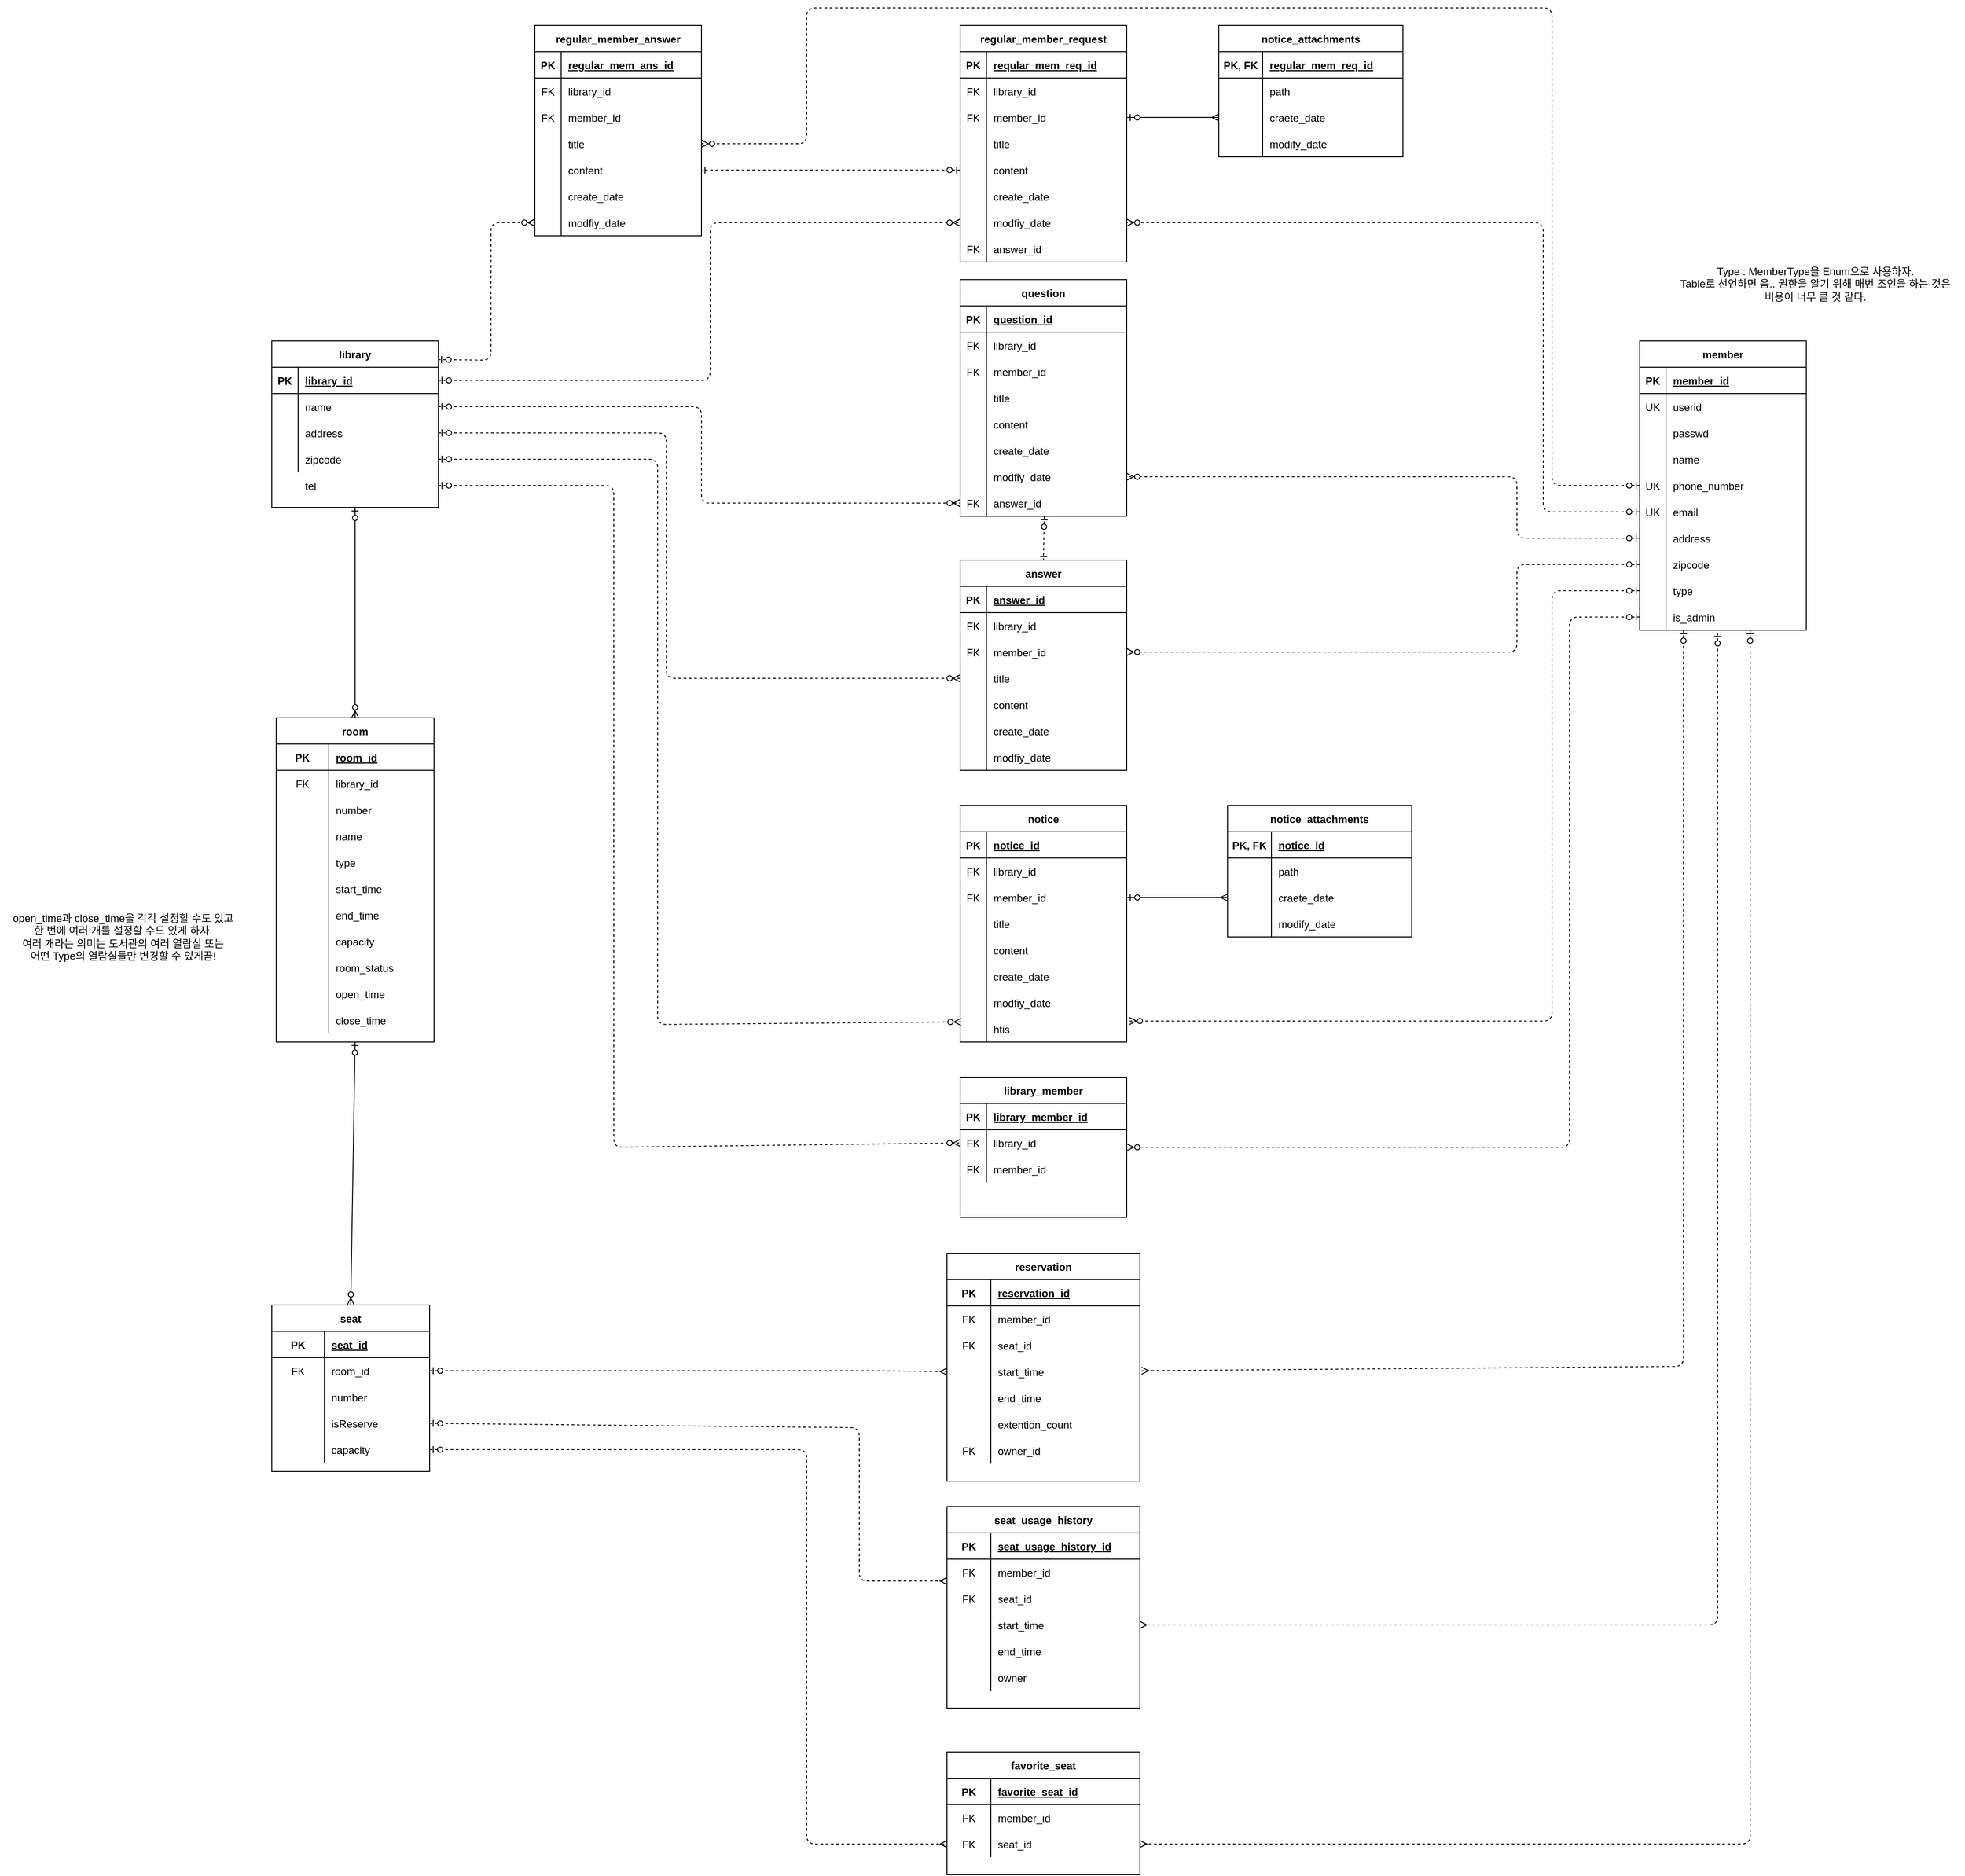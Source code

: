 <mxfile version="14.1.8" type="device"><diagram name="Page-1" id="2ca16b54-16f6-2749-3443-fa8db7711227"><mxGraphModel dx="1422" dy="822" grid="1" gridSize="10" guides="1" tooltips="1" connect="1" arrows="1" fold="1" page="1" pageScale="1" pageWidth="2339" pageHeight="3300" background="#ffffff" math="0" shadow="0"><root><mxCell id="0"/><mxCell id="1" parent="0"/><mxCell id="KvUJZRo_hjHkj9xmxG9F-34" value="" style="group" parent="1" vertex="1" connectable="0"><mxGeometry x="350" y="460" width="190" height="190" as="geometry"/></mxCell><mxCell id="KvUJZRo_hjHkj9xmxG9F-1" value="library" style="shape=table;startSize=30;container=1;collapsible=1;childLayout=tableLayout;fixedRows=1;rowLines=0;fontStyle=1;align=center;resizeLast=1;" parent="KvUJZRo_hjHkj9xmxG9F-34" vertex="1"><mxGeometry width="190" height="190" as="geometry"/></mxCell><mxCell id="KvUJZRo_hjHkj9xmxG9F-2" value="" style="shape=partialRectangle;collapsible=0;dropTarget=0;pointerEvents=0;fillColor=none;top=0;left=0;bottom=1;right=0;points=[[0,0.5],[1,0.5]];portConstraint=eastwest;" parent="KvUJZRo_hjHkj9xmxG9F-1" vertex="1"><mxGeometry y="30" width="190" height="30" as="geometry"/></mxCell><mxCell id="KvUJZRo_hjHkj9xmxG9F-3" value="PK" style="shape=partialRectangle;connectable=0;fillColor=none;top=0;left=0;bottom=0;right=0;fontStyle=1;overflow=hidden;" parent="KvUJZRo_hjHkj9xmxG9F-2" vertex="1"><mxGeometry width="30" height="30" as="geometry"/></mxCell><mxCell id="KvUJZRo_hjHkj9xmxG9F-4" value="library_id" style="shape=partialRectangle;connectable=0;fillColor=none;top=0;left=0;bottom=0;right=0;align=left;spacingLeft=6;fontStyle=5;overflow=hidden;" parent="KvUJZRo_hjHkj9xmxG9F-2" vertex="1"><mxGeometry x="30" width="160" height="30" as="geometry"/></mxCell><mxCell id="KvUJZRo_hjHkj9xmxG9F-5" value="" style="shape=partialRectangle;collapsible=0;dropTarget=0;pointerEvents=0;fillColor=none;top=0;left=0;bottom=0;right=0;points=[[0,0.5],[1,0.5]];portConstraint=eastwest;" parent="KvUJZRo_hjHkj9xmxG9F-1" vertex="1"><mxGeometry y="60" width="190" height="30" as="geometry"/></mxCell><mxCell id="KvUJZRo_hjHkj9xmxG9F-6" value="" style="shape=partialRectangle;connectable=0;fillColor=none;top=0;left=0;bottom=0;right=0;editable=1;overflow=hidden;" parent="KvUJZRo_hjHkj9xmxG9F-5" vertex="1"><mxGeometry width="30" height="30" as="geometry"/></mxCell><mxCell id="KvUJZRo_hjHkj9xmxG9F-7" value="name" style="shape=partialRectangle;connectable=0;fillColor=none;top=0;left=0;bottom=0;right=0;align=left;spacingLeft=6;overflow=hidden;" parent="KvUJZRo_hjHkj9xmxG9F-5" vertex="1"><mxGeometry x="30" width="160" height="30" as="geometry"/></mxCell><mxCell id="KvUJZRo_hjHkj9xmxG9F-8" value="" style="shape=partialRectangle;collapsible=0;dropTarget=0;pointerEvents=0;fillColor=none;top=0;left=0;bottom=0;right=0;points=[[0,0.5],[1,0.5]];portConstraint=eastwest;" parent="KvUJZRo_hjHkj9xmxG9F-1" vertex="1"><mxGeometry y="90" width="190" height="30" as="geometry"/></mxCell><mxCell id="KvUJZRo_hjHkj9xmxG9F-9" value="" style="shape=partialRectangle;connectable=0;fillColor=none;top=0;left=0;bottom=0;right=0;editable=1;overflow=hidden;" parent="KvUJZRo_hjHkj9xmxG9F-8" vertex="1"><mxGeometry width="30" height="30" as="geometry"/></mxCell><mxCell id="KvUJZRo_hjHkj9xmxG9F-10" value="address" style="shape=partialRectangle;connectable=0;fillColor=none;top=0;left=0;bottom=0;right=0;align=left;spacingLeft=6;overflow=hidden;" parent="KvUJZRo_hjHkj9xmxG9F-8" vertex="1"><mxGeometry x="30" width="160" height="30" as="geometry"/></mxCell><mxCell id="KvUJZRo_hjHkj9xmxG9F-11" value="" style="shape=partialRectangle;collapsible=0;dropTarget=0;pointerEvents=0;fillColor=none;top=0;left=0;bottom=0;right=0;points=[[0,0.5],[1,0.5]];portConstraint=eastwest;" parent="KvUJZRo_hjHkj9xmxG9F-1" vertex="1"><mxGeometry y="120" width="190" height="30" as="geometry"/></mxCell><mxCell id="KvUJZRo_hjHkj9xmxG9F-12" value="" style="shape=partialRectangle;connectable=0;fillColor=none;top=0;left=0;bottom=0;right=0;editable=1;overflow=hidden;" parent="KvUJZRo_hjHkj9xmxG9F-11" vertex="1"><mxGeometry width="30" height="30" as="geometry"/></mxCell><mxCell id="KvUJZRo_hjHkj9xmxG9F-13" value="zipcode" style="shape=partialRectangle;connectable=0;fillColor=none;top=0;left=0;bottom=0;right=0;align=left;spacingLeft=6;overflow=hidden;" parent="KvUJZRo_hjHkj9xmxG9F-11" vertex="1"><mxGeometry x="30" width="160" height="30" as="geometry"/></mxCell><mxCell id="KvUJZRo_hjHkj9xmxG9F-31" value="" style="shape=partialRectangle;collapsible=0;dropTarget=0;pointerEvents=0;fillColor=none;top=0;left=0;bottom=0;right=0;points=[[0,0.5],[1,0.5]];portConstraint=eastwest;" parent="KvUJZRo_hjHkj9xmxG9F-34" vertex="1"><mxGeometry y="150" width="190" height="30" as="geometry"/></mxCell><mxCell id="KvUJZRo_hjHkj9xmxG9F-32" value="" style="shape=partialRectangle;connectable=0;fillColor=none;top=0;left=0;bottom=0;right=0;editable=1;overflow=hidden;" parent="KvUJZRo_hjHkj9xmxG9F-31" vertex="1"><mxGeometry width="30" height="30" as="geometry"/></mxCell><mxCell id="KvUJZRo_hjHkj9xmxG9F-33" value="tel" style="shape=partialRectangle;connectable=0;fillColor=none;top=0;left=0;bottom=0;right=0;align=left;spacingLeft=6;overflow=hidden;" parent="KvUJZRo_hjHkj9xmxG9F-31" vertex="1"><mxGeometry x="30" width="160" height="30" as="geometry"/></mxCell><mxCell id="KvUJZRo_hjHkj9xmxG9F-54" value="" style="fontSize=12;html=1;endArrow=ERzeroToMany;startArrow=ERzeroToOne;rounded=1;exitX=0.5;exitY=1;exitDx=0;exitDy=0;entryX=0.5;entryY=0;entryDx=0;entryDy=0;" parent="1" source="KvUJZRo_hjHkj9xmxG9F-1" target="KvUJZRo_hjHkj9xmxG9F-69" edge="1"><mxGeometry width="100" height="100" relative="1" as="geometry"><mxPoint x="610" y="750" as="sourcePoint"/><mxPoint x="465" y="740" as="targetPoint"/></mxGeometry></mxCell><mxCell id="o1ea7crmnD-Bt1QNjHG--176" value="notice" style="shape=table;startSize=30;container=1;collapsible=1;childLayout=tableLayout;fixedRows=1;rowLines=0;fontStyle=1;align=center;resizeLast=1;" parent="1" vertex="1"><mxGeometry x="1135" y="990" width="190" height="270" as="geometry"/></mxCell><mxCell id="o1ea7crmnD-Bt1QNjHG--177" value="" style="shape=partialRectangle;collapsible=0;dropTarget=0;pointerEvents=0;fillColor=none;top=0;left=0;bottom=1;right=0;points=[[0,0.5],[1,0.5]];portConstraint=eastwest;" parent="o1ea7crmnD-Bt1QNjHG--176" vertex="1"><mxGeometry y="30" width="190" height="30" as="geometry"/></mxCell><mxCell id="o1ea7crmnD-Bt1QNjHG--178" value="PK" style="shape=partialRectangle;connectable=0;fillColor=none;top=0;left=0;bottom=0;right=0;fontStyle=1;overflow=hidden;" parent="o1ea7crmnD-Bt1QNjHG--177" vertex="1"><mxGeometry width="30" height="30" as="geometry"/></mxCell><mxCell id="o1ea7crmnD-Bt1QNjHG--179" value="notice_id" style="shape=partialRectangle;connectable=0;fillColor=none;top=0;left=0;bottom=0;right=0;align=left;spacingLeft=6;fontStyle=5;overflow=hidden;" parent="o1ea7crmnD-Bt1QNjHG--177" vertex="1"><mxGeometry x="30" width="160" height="30" as="geometry"/></mxCell><mxCell id="o1ea7crmnD-Bt1QNjHG--180" value="" style="shape=partialRectangle;collapsible=0;dropTarget=0;pointerEvents=0;fillColor=none;top=0;left=0;bottom=0;right=0;points=[[0,0.5],[1,0.5]];portConstraint=eastwest;" parent="o1ea7crmnD-Bt1QNjHG--176" vertex="1"><mxGeometry y="60" width="190" height="30" as="geometry"/></mxCell><mxCell id="o1ea7crmnD-Bt1QNjHG--181" value="FK" style="shape=partialRectangle;connectable=0;fillColor=none;top=0;left=0;bottom=0;right=0;editable=1;overflow=hidden;" parent="o1ea7crmnD-Bt1QNjHG--180" vertex="1"><mxGeometry width="30" height="30" as="geometry"/></mxCell><mxCell id="o1ea7crmnD-Bt1QNjHG--182" value="library_id" style="shape=partialRectangle;connectable=0;fillColor=none;top=0;left=0;bottom=0;right=0;align=left;spacingLeft=6;overflow=hidden;" parent="o1ea7crmnD-Bt1QNjHG--180" vertex="1"><mxGeometry x="30" width="160" height="30" as="geometry"/></mxCell><mxCell id="o1ea7crmnD-Bt1QNjHG--183" value="" style="shape=partialRectangle;collapsible=0;dropTarget=0;pointerEvents=0;fillColor=none;top=0;left=0;bottom=0;right=0;points=[[0,0.5],[1,0.5]];portConstraint=eastwest;" parent="o1ea7crmnD-Bt1QNjHG--176" vertex="1"><mxGeometry y="90" width="190" height="30" as="geometry"/></mxCell><mxCell id="o1ea7crmnD-Bt1QNjHG--184" value="FK" style="shape=partialRectangle;connectable=0;fillColor=none;top=0;left=0;bottom=0;right=0;editable=1;overflow=hidden;" parent="o1ea7crmnD-Bt1QNjHG--183" vertex="1"><mxGeometry width="30" height="30" as="geometry"/></mxCell><mxCell id="o1ea7crmnD-Bt1QNjHG--185" value="member_id" style="shape=partialRectangle;connectable=0;fillColor=none;top=0;left=0;bottom=0;right=0;align=left;spacingLeft=6;overflow=hidden;" parent="o1ea7crmnD-Bt1QNjHG--183" vertex="1"><mxGeometry x="30" width="160" height="30" as="geometry"/></mxCell><mxCell id="o1ea7crmnD-Bt1QNjHG--188" value="" style="shape=partialRectangle;collapsible=0;dropTarget=0;pointerEvents=0;fillColor=none;top=0;left=0;bottom=0;right=0;points=[[0,0.5],[1,0.5]];portConstraint=eastwest;" parent="o1ea7crmnD-Bt1QNjHG--176" vertex="1"><mxGeometry y="120" width="190" height="30" as="geometry"/></mxCell><mxCell id="o1ea7crmnD-Bt1QNjHG--189" value="" style="shape=partialRectangle;connectable=0;fillColor=none;top=0;left=0;bottom=0;right=0;editable=1;overflow=hidden;" parent="o1ea7crmnD-Bt1QNjHG--188" vertex="1"><mxGeometry width="30" height="30" as="geometry"/></mxCell><mxCell id="o1ea7crmnD-Bt1QNjHG--190" value="title" style="shape=partialRectangle;connectable=0;fillColor=none;top=0;left=0;bottom=0;right=0;align=left;spacingLeft=6;overflow=hidden;" parent="o1ea7crmnD-Bt1QNjHG--188" vertex="1"><mxGeometry x="30" width="160" height="30" as="geometry"/></mxCell><mxCell id="o1ea7crmnD-Bt1QNjHG--191" value="" style="shape=partialRectangle;collapsible=0;dropTarget=0;pointerEvents=0;fillColor=none;top=0;left=0;bottom=0;right=0;points=[[0,0.5],[1,0.5]];portConstraint=eastwest;" parent="o1ea7crmnD-Bt1QNjHG--176" vertex="1"><mxGeometry y="150" width="190" height="30" as="geometry"/></mxCell><mxCell id="o1ea7crmnD-Bt1QNjHG--192" value="" style="shape=partialRectangle;connectable=0;fillColor=none;top=0;left=0;bottom=0;right=0;editable=1;overflow=hidden;" parent="o1ea7crmnD-Bt1QNjHG--191" vertex="1"><mxGeometry width="30" height="30" as="geometry"/></mxCell><mxCell id="o1ea7crmnD-Bt1QNjHG--193" value="content" style="shape=partialRectangle;connectable=0;fillColor=none;top=0;left=0;bottom=0;right=0;align=left;spacingLeft=6;overflow=hidden;" parent="o1ea7crmnD-Bt1QNjHG--191" vertex="1"><mxGeometry x="30" width="160" height="30" as="geometry"/></mxCell><mxCell id="o1ea7crmnD-Bt1QNjHG--256" value="" style="shape=partialRectangle;collapsible=0;dropTarget=0;pointerEvents=0;fillColor=none;top=0;left=0;bottom=0;right=0;points=[[0,0.5],[1,0.5]];portConstraint=eastwest;" parent="o1ea7crmnD-Bt1QNjHG--176" vertex="1"><mxGeometry y="180" width="190" height="30" as="geometry"/></mxCell><mxCell id="o1ea7crmnD-Bt1QNjHG--257" value="" style="shape=partialRectangle;connectable=0;fillColor=none;top=0;left=0;bottom=0;right=0;editable=1;overflow=hidden;" parent="o1ea7crmnD-Bt1QNjHG--256" vertex="1"><mxGeometry width="30" height="30" as="geometry"/></mxCell><mxCell id="o1ea7crmnD-Bt1QNjHG--258" value="create_date" style="shape=partialRectangle;connectable=0;fillColor=none;top=0;left=0;bottom=0;right=0;align=left;spacingLeft=6;overflow=hidden;" parent="o1ea7crmnD-Bt1QNjHG--256" vertex="1"><mxGeometry x="30" width="160" height="30" as="geometry"/></mxCell><mxCell id="o1ea7crmnD-Bt1QNjHG--259" value="" style="shape=partialRectangle;collapsible=0;dropTarget=0;pointerEvents=0;fillColor=none;top=0;left=0;bottom=0;right=0;points=[[0,0.5],[1,0.5]];portConstraint=eastwest;" parent="o1ea7crmnD-Bt1QNjHG--176" vertex="1"><mxGeometry y="210" width="190" height="30" as="geometry"/></mxCell><mxCell id="o1ea7crmnD-Bt1QNjHG--260" value="" style="shape=partialRectangle;connectable=0;fillColor=none;top=0;left=0;bottom=0;right=0;editable=1;overflow=hidden;" parent="o1ea7crmnD-Bt1QNjHG--259" vertex="1"><mxGeometry width="30" height="30" as="geometry"/></mxCell><mxCell id="o1ea7crmnD-Bt1QNjHG--261" value="modfiy_date" style="shape=partialRectangle;connectable=0;fillColor=none;top=0;left=0;bottom=0;right=0;align=left;spacingLeft=6;overflow=hidden;" parent="o1ea7crmnD-Bt1QNjHG--259" vertex="1"><mxGeometry x="30" width="160" height="30" as="geometry"/></mxCell><mxCell id="pVCqjeVv4ga1Oq1cr03W-20" value="" style="shape=partialRectangle;collapsible=0;dropTarget=0;pointerEvents=0;fillColor=none;top=0;left=0;bottom=0;right=0;points=[[0,0.5],[1,0.5]];portConstraint=eastwest;" parent="o1ea7crmnD-Bt1QNjHG--176" vertex="1"><mxGeometry y="240" width="190" height="30" as="geometry"/></mxCell><mxCell id="pVCqjeVv4ga1Oq1cr03W-21" value="" style="shape=partialRectangle;connectable=0;fillColor=none;top=0;left=0;bottom=0;right=0;editable=1;overflow=hidden;" parent="pVCqjeVv4ga1Oq1cr03W-20" vertex="1"><mxGeometry width="30" height="30" as="geometry"/></mxCell><mxCell id="pVCqjeVv4ga1Oq1cr03W-22" value="htis" style="shape=partialRectangle;connectable=0;fillColor=none;top=0;left=0;bottom=0;right=0;align=left;spacingLeft=6;overflow=hidden;" parent="pVCqjeVv4ga1Oq1cr03W-20" vertex="1"><mxGeometry x="30" width="160" height="30" as="geometry"/></mxCell><mxCell id="KvUJZRo_hjHkj9xmxG9F-69" value="room" style="shape=table;startSize=30;container=1;collapsible=1;childLayout=tableLayout;fixedRows=1;rowLines=0;fontStyle=1;align=center;resizeLast=1;" parent="1" vertex="1"><mxGeometry x="355" y="890" width="180" height="370" as="geometry"/></mxCell><mxCell id="KvUJZRo_hjHkj9xmxG9F-73" value="" style="shape=partialRectangle;collapsible=0;dropTarget=0;pointerEvents=0;fillColor=none;top=0;left=0;bottom=1;right=0;points=[[0,0.5],[1,0.5]];portConstraint=eastwest;" parent="KvUJZRo_hjHkj9xmxG9F-69" vertex="1"><mxGeometry y="30" width="180" height="30" as="geometry"/></mxCell><mxCell id="KvUJZRo_hjHkj9xmxG9F-74" value="PK" style="shape=partialRectangle;connectable=0;fillColor=none;top=0;left=0;bottom=0;right=0;fontStyle=1;overflow=hidden;" parent="KvUJZRo_hjHkj9xmxG9F-73" vertex="1"><mxGeometry width="60" height="30" as="geometry"/></mxCell><mxCell id="KvUJZRo_hjHkj9xmxG9F-75" value="room_id" style="shape=partialRectangle;connectable=0;fillColor=none;top=0;left=0;bottom=0;right=0;align=left;spacingLeft=6;fontStyle=5;overflow=hidden;" parent="KvUJZRo_hjHkj9xmxG9F-73" vertex="1"><mxGeometry x="60" width="120" height="30" as="geometry"/></mxCell><mxCell id="KvUJZRo_hjHkj9xmxG9F-76" value="" style="shape=partialRectangle;collapsible=0;dropTarget=0;pointerEvents=0;fillColor=none;top=0;left=0;bottom=0;right=0;points=[[0,0.5],[1,0.5]];portConstraint=eastwest;" parent="KvUJZRo_hjHkj9xmxG9F-69" vertex="1"><mxGeometry y="60" width="180" height="30" as="geometry"/></mxCell><mxCell id="KvUJZRo_hjHkj9xmxG9F-77" value="FK" style="shape=partialRectangle;connectable=0;fillColor=none;top=0;left=0;bottom=0;right=0;editable=1;overflow=hidden;" parent="KvUJZRo_hjHkj9xmxG9F-76" vertex="1"><mxGeometry width="60" height="30" as="geometry"/></mxCell><mxCell id="KvUJZRo_hjHkj9xmxG9F-78" value="library_id" style="shape=partialRectangle;connectable=0;fillColor=none;top=0;left=0;bottom=0;right=0;align=left;spacingLeft=6;overflow=hidden;" parent="KvUJZRo_hjHkj9xmxG9F-76" vertex="1"><mxGeometry x="60" width="120" height="30" as="geometry"/></mxCell><mxCell id="KvUJZRo_hjHkj9xmxG9F-79" value="" style="shape=partialRectangle;collapsible=0;dropTarget=0;pointerEvents=0;fillColor=none;top=0;left=0;bottom=0;right=0;points=[[0,0.5],[1,0.5]];portConstraint=eastwest;" parent="KvUJZRo_hjHkj9xmxG9F-69" vertex="1"><mxGeometry y="90" width="180" height="30" as="geometry"/></mxCell><mxCell id="KvUJZRo_hjHkj9xmxG9F-80" value="" style="shape=partialRectangle;connectable=0;fillColor=none;top=0;left=0;bottom=0;right=0;editable=1;overflow=hidden;" parent="KvUJZRo_hjHkj9xmxG9F-79" vertex="1"><mxGeometry width="60" height="30" as="geometry"/></mxCell><mxCell id="KvUJZRo_hjHkj9xmxG9F-81" value="number" style="shape=partialRectangle;connectable=0;fillColor=none;top=0;left=0;bottom=0;right=0;align=left;spacingLeft=6;overflow=hidden;" parent="KvUJZRo_hjHkj9xmxG9F-79" vertex="1"><mxGeometry x="60" width="120" height="30" as="geometry"/></mxCell><mxCell id="KvUJZRo_hjHkj9xmxG9F-98" value="" style="shape=partialRectangle;collapsible=0;dropTarget=0;pointerEvents=0;fillColor=none;top=0;left=0;bottom=0;right=0;points=[[0,0.5],[1,0.5]];portConstraint=eastwest;" parent="KvUJZRo_hjHkj9xmxG9F-69" vertex="1"><mxGeometry y="120" width="180" height="30" as="geometry"/></mxCell><mxCell id="KvUJZRo_hjHkj9xmxG9F-99" value="" style="shape=partialRectangle;connectable=0;fillColor=none;top=0;left=0;bottom=0;right=0;editable=1;overflow=hidden;" parent="KvUJZRo_hjHkj9xmxG9F-98" vertex="1"><mxGeometry width="60" height="30" as="geometry"/></mxCell><mxCell id="KvUJZRo_hjHkj9xmxG9F-100" value="name" style="shape=partialRectangle;connectable=0;fillColor=none;top=0;left=0;bottom=0;right=0;align=left;spacingLeft=6;overflow=hidden;" parent="KvUJZRo_hjHkj9xmxG9F-98" vertex="1"><mxGeometry x="60" width="120" height="30" as="geometry"/></mxCell><mxCell id="KvUJZRo_hjHkj9xmxG9F-101" value="" style="shape=partialRectangle;collapsible=0;dropTarget=0;pointerEvents=0;fillColor=none;top=0;left=0;bottom=0;right=0;points=[[0,0.5],[1,0.5]];portConstraint=eastwest;" parent="KvUJZRo_hjHkj9xmxG9F-69" vertex="1"><mxGeometry y="150" width="180" height="30" as="geometry"/></mxCell><mxCell id="KvUJZRo_hjHkj9xmxG9F-102" value="" style="shape=partialRectangle;connectable=0;fillColor=none;top=0;left=0;bottom=0;right=0;editable=1;overflow=hidden;" parent="KvUJZRo_hjHkj9xmxG9F-101" vertex="1"><mxGeometry width="60" height="30" as="geometry"/></mxCell><mxCell id="KvUJZRo_hjHkj9xmxG9F-103" value="type" style="shape=partialRectangle;connectable=0;fillColor=none;top=0;left=0;bottom=0;right=0;align=left;spacingLeft=6;overflow=hidden;" parent="KvUJZRo_hjHkj9xmxG9F-101" vertex="1"><mxGeometry x="60" width="120" height="30" as="geometry"/></mxCell><mxCell id="o1ea7crmnD-Bt1QNjHG--118" value="" style="shape=partialRectangle;collapsible=0;dropTarget=0;pointerEvents=0;fillColor=none;top=0;left=0;bottom=0;right=0;points=[[0,0.5],[1,0.5]];portConstraint=eastwest;" parent="KvUJZRo_hjHkj9xmxG9F-69" vertex="1"><mxGeometry y="180" width="180" height="30" as="geometry"/></mxCell><mxCell id="o1ea7crmnD-Bt1QNjHG--119" value="" style="shape=partialRectangle;connectable=0;fillColor=none;top=0;left=0;bottom=0;right=0;editable=1;overflow=hidden;" parent="o1ea7crmnD-Bt1QNjHG--118" vertex="1"><mxGeometry width="60" height="30" as="geometry"/></mxCell><mxCell id="o1ea7crmnD-Bt1QNjHG--120" value="start_time" style="shape=partialRectangle;connectable=0;fillColor=none;top=0;left=0;bottom=0;right=0;align=left;spacingLeft=6;overflow=hidden;" parent="o1ea7crmnD-Bt1QNjHG--118" vertex="1"><mxGeometry x="60" width="120" height="30" as="geometry"/></mxCell><mxCell id="o1ea7crmnD-Bt1QNjHG--121" value="" style="shape=partialRectangle;collapsible=0;dropTarget=0;pointerEvents=0;fillColor=none;top=0;left=0;bottom=0;right=0;points=[[0,0.5],[1,0.5]];portConstraint=eastwest;" parent="KvUJZRo_hjHkj9xmxG9F-69" vertex="1"><mxGeometry y="210" width="180" height="30" as="geometry"/></mxCell><mxCell id="o1ea7crmnD-Bt1QNjHG--122" value="" style="shape=partialRectangle;connectable=0;fillColor=none;top=0;left=0;bottom=0;right=0;editable=1;overflow=hidden;" parent="o1ea7crmnD-Bt1QNjHG--121" vertex="1"><mxGeometry width="60" height="30" as="geometry"/></mxCell><mxCell id="o1ea7crmnD-Bt1QNjHG--123" value="end_time" style="shape=partialRectangle;connectable=0;fillColor=none;top=0;left=0;bottom=0;right=0;align=left;spacingLeft=6;overflow=hidden;" parent="o1ea7crmnD-Bt1QNjHG--121" vertex="1"><mxGeometry x="60" width="120" height="30" as="geometry"/></mxCell><mxCell id="o1ea7crmnD-Bt1QNjHG--279" value="" style="shape=partialRectangle;collapsible=0;dropTarget=0;pointerEvents=0;fillColor=none;top=0;left=0;bottom=0;right=0;points=[[0,0.5],[1,0.5]];portConstraint=eastwest;" parent="KvUJZRo_hjHkj9xmxG9F-69" vertex="1"><mxGeometry y="240" width="180" height="30" as="geometry"/></mxCell><mxCell id="o1ea7crmnD-Bt1QNjHG--280" value="" style="shape=partialRectangle;connectable=0;fillColor=none;top=0;left=0;bottom=0;right=0;editable=1;overflow=hidden;" parent="o1ea7crmnD-Bt1QNjHG--279" vertex="1"><mxGeometry width="60" height="30" as="geometry"/></mxCell><mxCell id="o1ea7crmnD-Bt1QNjHG--281" value="capacity" style="shape=partialRectangle;connectable=0;fillColor=none;top=0;left=0;bottom=0;right=0;align=left;spacingLeft=6;overflow=hidden;" parent="o1ea7crmnD-Bt1QNjHG--279" vertex="1"><mxGeometry x="60" width="120" height="30" as="geometry"/></mxCell><mxCell id="o1ea7crmnD-Bt1QNjHG--285" value="" style="shape=partialRectangle;collapsible=0;dropTarget=0;pointerEvents=0;fillColor=none;top=0;left=0;bottom=0;right=0;points=[[0,0.5],[1,0.5]];portConstraint=eastwest;" parent="KvUJZRo_hjHkj9xmxG9F-69" vertex="1"><mxGeometry y="270" width="180" height="30" as="geometry"/></mxCell><mxCell id="o1ea7crmnD-Bt1QNjHG--286" value="" style="shape=partialRectangle;connectable=0;fillColor=none;top=0;left=0;bottom=0;right=0;editable=1;overflow=hidden;" parent="o1ea7crmnD-Bt1QNjHG--285" vertex="1"><mxGeometry width="60" height="30" as="geometry"/></mxCell><mxCell id="o1ea7crmnD-Bt1QNjHG--287" value="room_status" style="shape=partialRectangle;connectable=0;fillColor=none;top=0;left=0;bottom=0;right=0;align=left;spacingLeft=6;overflow=hidden;" parent="o1ea7crmnD-Bt1QNjHG--285" vertex="1"><mxGeometry x="60" width="120" height="30" as="geometry"/></mxCell><mxCell id="DTecLn6AKvMIeGEq4JH--9" value="" style="shape=partialRectangle;collapsible=0;dropTarget=0;pointerEvents=0;fillColor=none;top=0;left=0;bottom=0;right=0;points=[[0,0.5],[1,0.5]];portConstraint=eastwest;" parent="KvUJZRo_hjHkj9xmxG9F-69" vertex="1"><mxGeometry y="300" width="180" height="30" as="geometry"/></mxCell><mxCell id="DTecLn6AKvMIeGEq4JH--10" value="" style="shape=partialRectangle;connectable=0;fillColor=none;top=0;left=0;bottom=0;right=0;editable=1;overflow=hidden;" parent="DTecLn6AKvMIeGEq4JH--9" vertex="1"><mxGeometry width="60" height="30" as="geometry"/></mxCell><mxCell id="DTecLn6AKvMIeGEq4JH--11" value="open_time" style="shape=partialRectangle;connectable=0;fillColor=none;top=0;left=0;bottom=0;right=0;align=left;spacingLeft=6;overflow=hidden;" parent="DTecLn6AKvMIeGEq4JH--9" vertex="1"><mxGeometry x="60" width="120" height="30" as="geometry"/></mxCell><mxCell id="DTecLn6AKvMIeGEq4JH--12" value="" style="shape=partialRectangle;collapsible=0;dropTarget=0;pointerEvents=0;fillColor=none;top=0;left=0;bottom=0;right=0;points=[[0,0.5],[1,0.5]];portConstraint=eastwest;" parent="KvUJZRo_hjHkj9xmxG9F-69" vertex="1"><mxGeometry y="330" width="180" height="30" as="geometry"/></mxCell><mxCell id="DTecLn6AKvMIeGEq4JH--13" value="" style="shape=partialRectangle;connectable=0;fillColor=none;top=0;left=0;bottom=0;right=0;editable=1;overflow=hidden;" parent="DTecLn6AKvMIeGEq4JH--12" vertex="1"><mxGeometry width="60" height="30" as="geometry"/></mxCell><mxCell id="DTecLn6AKvMIeGEq4JH--14" value="close_time" style="shape=partialRectangle;connectable=0;fillColor=none;top=0;left=0;bottom=0;right=0;align=left;spacingLeft=6;overflow=hidden;" parent="DTecLn6AKvMIeGEq4JH--12" vertex="1"><mxGeometry x="60" width="120" height="30" as="geometry"/></mxCell><mxCell id="o1ea7crmnD-Bt1QNjHG--124" value="notice_attachments" style="shape=table;startSize=30;container=1;collapsible=1;childLayout=tableLayout;fixedRows=1;rowLines=0;fontStyle=1;align=center;resizeLast=1;" parent="1" vertex="1"><mxGeometry x="1440" y="990" width="210" height="150" as="geometry"/></mxCell><mxCell id="o1ea7crmnD-Bt1QNjHG--125" value="" style="shape=partialRectangle;collapsible=0;dropTarget=0;pointerEvents=0;fillColor=none;top=0;left=0;bottom=1;right=0;points=[[0,0.5],[1,0.5]];portConstraint=eastwest;" parent="o1ea7crmnD-Bt1QNjHG--124" vertex="1"><mxGeometry y="30" width="210" height="30" as="geometry"/></mxCell><mxCell id="o1ea7crmnD-Bt1QNjHG--126" value="PK, FK" style="shape=partialRectangle;connectable=0;fillColor=none;top=0;left=0;bottom=0;right=0;fontStyle=1;overflow=hidden;" parent="o1ea7crmnD-Bt1QNjHG--125" vertex="1"><mxGeometry width="50" height="30" as="geometry"/></mxCell><mxCell id="o1ea7crmnD-Bt1QNjHG--127" value="notice_id" style="shape=partialRectangle;connectable=0;fillColor=none;top=0;left=0;bottom=0;right=0;align=left;spacingLeft=6;fontStyle=5;overflow=hidden;" parent="o1ea7crmnD-Bt1QNjHG--125" vertex="1"><mxGeometry x="50" width="160" height="30" as="geometry"/></mxCell><mxCell id="o1ea7crmnD-Bt1QNjHG--131" value="" style="shape=partialRectangle;collapsible=0;dropTarget=0;pointerEvents=0;fillColor=none;top=0;left=0;bottom=0;right=0;points=[[0,0.5],[1,0.5]];portConstraint=eastwest;" parent="o1ea7crmnD-Bt1QNjHG--124" vertex="1"><mxGeometry y="60" width="210" height="30" as="geometry"/></mxCell><mxCell id="o1ea7crmnD-Bt1QNjHG--132" value="" style="shape=partialRectangle;connectable=0;fillColor=none;top=0;left=0;bottom=0;right=0;editable=1;overflow=hidden;" parent="o1ea7crmnD-Bt1QNjHG--131" vertex="1"><mxGeometry width="50" height="30" as="geometry"/></mxCell><mxCell id="o1ea7crmnD-Bt1QNjHG--133" value="path" style="shape=partialRectangle;connectable=0;fillColor=none;top=0;left=0;bottom=0;right=0;align=left;spacingLeft=6;overflow=hidden;" parent="o1ea7crmnD-Bt1QNjHG--131" vertex="1"><mxGeometry x="50" width="160" height="30" as="geometry"/></mxCell><mxCell id="o1ea7crmnD-Bt1QNjHG--154" value="" style="shape=partialRectangle;collapsible=0;dropTarget=0;pointerEvents=0;fillColor=none;top=0;left=0;bottom=0;right=0;points=[[0,0.5],[1,0.5]];portConstraint=eastwest;" parent="o1ea7crmnD-Bt1QNjHG--124" vertex="1"><mxGeometry y="90" width="210" height="30" as="geometry"/></mxCell><mxCell id="o1ea7crmnD-Bt1QNjHG--155" value="" style="shape=partialRectangle;connectable=0;fillColor=none;top=0;left=0;bottom=0;right=0;editable=1;overflow=hidden;" parent="o1ea7crmnD-Bt1QNjHG--154" vertex="1"><mxGeometry width="50" height="30" as="geometry"/></mxCell><mxCell id="o1ea7crmnD-Bt1QNjHG--156" value="craete_date" style="shape=partialRectangle;connectable=0;fillColor=none;top=0;left=0;bottom=0;right=0;align=left;spacingLeft=6;overflow=hidden;" parent="o1ea7crmnD-Bt1QNjHG--154" vertex="1"><mxGeometry x="50" width="160" height="30" as="geometry"/></mxCell><mxCell id="o1ea7crmnD-Bt1QNjHG--173" value="" style="shape=partialRectangle;collapsible=0;dropTarget=0;pointerEvents=0;fillColor=none;top=0;left=0;bottom=0;right=0;points=[[0,0.5],[1,0.5]];portConstraint=eastwest;" parent="o1ea7crmnD-Bt1QNjHG--124" vertex="1"><mxGeometry y="120" width="210" height="30" as="geometry"/></mxCell><mxCell id="o1ea7crmnD-Bt1QNjHG--174" value="" style="shape=partialRectangle;connectable=0;fillColor=none;top=0;left=0;bottom=0;right=0;editable=1;overflow=hidden;" parent="o1ea7crmnD-Bt1QNjHG--173" vertex="1"><mxGeometry width="50" height="30" as="geometry"/></mxCell><mxCell id="o1ea7crmnD-Bt1QNjHG--175" value="modify_date" style="shape=partialRectangle;connectable=0;fillColor=none;top=0;left=0;bottom=0;right=0;align=left;spacingLeft=6;overflow=hidden;" parent="o1ea7crmnD-Bt1QNjHG--173" vertex="1"><mxGeometry x="50" width="160" height="30" as="geometry"/></mxCell><mxCell id="KvUJZRo_hjHkj9xmxG9F-85" value="seat" style="shape=table;startSize=30;container=1;collapsible=1;childLayout=tableLayout;fixedRows=1;rowLines=0;fontStyle=1;align=center;resizeLast=1;" parent="1" vertex="1"><mxGeometry x="350" y="1560" width="180" height="190" as="geometry"/></mxCell><mxCell id="KvUJZRo_hjHkj9xmxG9F-89" value="" style="shape=partialRectangle;collapsible=0;dropTarget=0;pointerEvents=0;fillColor=none;top=0;left=0;bottom=1;right=0;points=[[0,0.5],[1,0.5]];portConstraint=eastwest;" parent="KvUJZRo_hjHkj9xmxG9F-85" vertex="1"><mxGeometry y="30" width="180" height="30" as="geometry"/></mxCell><mxCell id="KvUJZRo_hjHkj9xmxG9F-90" value="PK" style="shape=partialRectangle;connectable=0;fillColor=none;top=0;left=0;bottom=0;right=0;fontStyle=1;overflow=hidden;" parent="KvUJZRo_hjHkj9xmxG9F-89" vertex="1"><mxGeometry width="60" height="30" as="geometry"/></mxCell><mxCell id="KvUJZRo_hjHkj9xmxG9F-91" value="seat_id" style="shape=partialRectangle;connectable=0;fillColor=none;top=0;left=0;bottom=0;right=0;align=left;spacingLeft=6;fontStyle=5;overflow=hidden;" parent="KvUJZRo_hjHkj9xmxG9F-89" vertex="1"><mxGeometry x="60" width="120" height="30" as="geometry"/></mxCell><mxCell id="KvUJZRo_hjHkj9xmxG9F-92" value="" style="shape=partialRectangle;collapsible=0;dropTarget=0;pointerEvents=0;fillColor=none;top=0;left=0;bottom=0;right=0;points=[[0,0.5],[1,0.5]];portConstraint=eastwest;" parent="KvUJZRo_hjHkj9xmxG9F-85" vertex="1"><mxGeometry y="60" width="180" height="30" as="geometry"/></mxCell><mxCell id="KvUJZRo_hjHkj9xmxG9F-93" value="FK" style="shape=partialRectangle;connectable=0;fillColor=none;top=0;left=0;bottom=0;right=0;editable=1;overflow=hidden;" parent="KvUJZRo_hjHkj9xmxG9F-92" vertex="1"><mxGeometry width="60" height="30" as="geometry"/></mxCell><mxCell id="KvUJZRo_hjHkj9xmxG9F-94" value="room_id" style="shape=partialRectangle;connectable=0;fillColor=none;top=0;left=0;bottom=0;right=0;align=left;spacingLeft=6;overflow=hidden;" parent="KvUJZRo_hjHkj9xmxG9F-92" vertex="1"><mxGeometry x="60" width="120" height="30" as="geometry"/></mxCell><mxCell id="KvUJZRo_hjHkj9xmxG9F-104" value="" style="shape=partialRectangle;collapsible=0;dropTarget=0;pointerEvents=0;fillColor=none;top=0;left=0;bottom=0;right=0;points=[[0,0.5],[1,0.5]];portConstraint=eastwest;" parent="KvUJZRo_hjHkj9xmxG9F-85" vertex="1"><mxGeometry y="90" width="180" height="30" as="geometry"/></mxCell><mxCell id="KvUJZRo_hjHkj9xmxG9F-105" value="" style="shape=partialRectangle;connectable=0;fillColor=none;top=0;left=0;bottom=0;right=0;editable=1;overflow=hidden;" parent="KvUJZRo_hjHkj9xmxG9F-104" vertex="1"><mxGeometry width="60" height="30" as="geometry"/></mxCell><mxCell id="KvUJZRo_hjHkj9xmxG9F-106" value="number" style="shape=partialRectangle;connectable=0;fillColor=none;top=0;left=0;bottom=0;right=0;align=left;spacingLeft=6;overflow=hidden;" parent="KvUJZRo_hjHkj9xmxG9F-104" vertex="1"><mxGeometry x="60" width="120" height="30" as="geometry"/></mxCell><mxCell id="o1ea7crmnD-Bt1QNjHG--282" value="" style="shape=partialRectangle;collapsible=0;dropTarget=0;pointerEvents=0;fillColor=none;top=0;left=0;bottom=0;right=0;points=[[0,0.5],[1,0.5]];portConstraint=eastwest;" parent="KvUJZRo_hjHkj9xmxG9F-85" vertex="1"><mxGeometry y="120" width="180" height="30" as="geometry"/></mxCell><mxCell id="o1ea7crmnD-Bt1QNjHG--283" value="" style="shape=partialRectangle;connectable=0;fillColor=none;top=0;left=0;bottom=0;right=0;editable=1;overflow=hidden;" parent="o1ea7crmnD-Bt1QNjHG--282" vertex="1"><mxGeometry width="60" height="30" as="geometry"/></mxCell><mxCell id="o1ea7crmnD-Bt1QNjHG--284" value="isReserve" style="shape=partialRectangle;connectable=0;fillColor=none;top=0;left=0;bottom=0;right=0;align=left;spacingLeft=6;overflow=hidden;" parent="o1ea7crmnD-Bt1QNjHG--282" vertex="1"><mxGeometry x="60" width="120" height="30" as="geometry"/></mxCell><mxCell id="o1ea7crmnD-Bt1QNjHG--288" value="" style="shape=partialRectangle;collapsible=0;dropTarget=0;pointerEvents=0;fillColor=none;top=0;left=0;bottom=0;right=0;points=[[0,0.5],[1,0.5]];portConstraint=eastwest;" parent="KvUJZRo_hjHkj9xmxG9F-85" vertex="1"><mxGeometry y="150" width="180" height="30" as="geometry"/></mxCell><mxCell id="o1ea7crmnD-Bt1QNjHG--289" value="" style="shape=partialRectangle;connectable=0;fillColor=none;top=0;left=0;bottom=0;right=0;editable=1;overflow=hidden;" parent="o1ea7crmnD-Bt1QNjHG--288" vertex="1"><mxGeometry width="60" height="30" as="geometry"/></mxCell><mxCell id="o1ea7crmnD-Bt1QNjHG--290" value="capacity" style="shape=partialRectangle;connectable=0;fillColor=none;top=0;left=0;bottom=0;right=0;align=left;spacingLeft=6;overflow=hidden;" parent="o1ea7crmnD-Bt1QNjHG--288" vertex="1"><mxGeometry x="60" width="120" height="30" as="geometry"/></mxCell><mxCell id="KvUJZRo_hjHkj9xmxG9F-107" value="" style="fontSize=12;html=1;endArrow=ERzeroToMany;startArrow=ERzeroToOne;rounded=1;exitX=0.5;exitY=1;exitDx=0;exitDy=0;entryX=0.5;entryY=0;entryDx=0;entryDy=0;" parent="1" source="KvUJZRo_hjHkj9xmxG9F-69" target="KvUJZRo_hjHkj9xmxG9F-85" edge="1"><mxGeometry width="100" height="100" relative="1" as="geometry"><mxPoint x="444.58" y="920" as="sourcePoint"/><mxPoint x="444.58" y="1000" as="targetPoint"/></mxGeometry></mxCell><mxCell id="KvUJZRo_hjHkj9xmxG9F-108" value="library_member" style="shape=table;startSize=30;container=1;collapsible=1;childLayout=tableLayout;fixedRows=1;rowLines=0;fontStyle=1;align=center;resizeLast=1;" parent="1" vertex="1"><mxGeometry x="1135" y="1300" width="190" height="160" as="geometry"/></mxCell><mxCell id="KvUJZRo_hjHkj9xmxG9F-109" value="" style="shape=partialRectangle;collapsible=0;dropTarget=0;pointerEvents=0;fillColor=none;top=0;left=0;bottom=1;right=0;points=[[0,0.5],[1,0.5]];portConstraint=eastwest;" parent="KvUJZRo_hjHkj9xmxG9F-108" vertex="1"><mxGeometry y="30" width="190" height="30" as="geometry"/></mxCell><mxCell id="KvUJZRo_hjHkj9xmxG9F-110" value="PK" style="shape=partialRectangle;connectable=0;fillColor=none;top=0;left=0;bottom=0;right=0;fontStyle=1;overflow=hidden;" parent="KvUJZRo_hjHkj9xmxG9F-109" vertex="1"><mxGeometry width="30" height="30" as="geometry"/></mxCell><mxCell id="KvUJZRo_hjHkj9xmxG9F-111" value="library_member_id" style="shape=partialRectangle;connectable=0;fillColor=none;top=0;left=0;bottom=0;right=0;align=left;spacingLeft=6;fontStyle=5;overflow=hidden;" parent="KvUJZRo_hjHkj9xmxG9F-109" vertex="1"><mxGeometry x="30" width="160" height="30" as="geometry"/></mxCell><mxCell id="KvUJZRo_hjHkj9xmxG9F-112" value="" style="shape=partialRectangle;collapsible=0;dropTarget=0;pointerEvents=0;fillColor=none;top=0;left=0;bottom=0;right=0;points=[[0,0.5],[1,0.5]];portConstraint=eastwest;" parent="KvUJZRo_hjHkj9xmxG9F-108" vertex="1"><mxGeometry y="60" width="190" height="30" as="geometry"/></mxCell><mxCell id="KvUJZRo_hjHkj9xmxG9F-113" value="FK" style="shape=partialRectangle;connectable=0;fillColor=none;top=0;left=0;bottom=0;right=0;editable=1;overflow=hidden;" parent="KvUJZRo_hjHkj9xmxG9F-112" vertex="1"><mxGeometry width="30" height="30" as="geometry"/></mxCell><mxCell id="KvUJZRo_hjHkj9xmxG9F-114" value="library_id" style="shape=partialRectangle;connectable=0;fillColor=none;top=0;left=0;bottom=0;right=0;align=left;spacingLeft=6;overflow=hidden;" parent="KvUJZRo_hjHkj9xmxG9F-112" vertex="1"><mxGeometry x="30" width="160" height="30" as="geometry"/></mxCell><mxCell id="KvUJZRo_hjHkj9xmxG9F-115" value="" style="shape=partialRectangle;collapsible=0;dropTarget=0;pointerEvents=0;fillColor=none;top=0;left=0;bottom=0;right=0;points=[[0,0.5],[1,0.5]];portConstraint=eastwest;" parent="KvUJZRo_hjHkj9xmxG9F-108" vertex="1"><mxGeometry y="90" width="190" height="30" as="geometry"/></mxCell><mxCell id="KvUJZRo_hjHkj9xmxG9F-116" value="FK" style="shape=partialRectangle;connectable=0;fillColor=none;top=0;left=0;bottom=0;right=0;editable=1;overflow=hidden;" parent="KvUJZRo_hjHkj9xmxG9F-115" vertex="1"><mxGeometry width="30" height="30" as="geometry"/></mxCell><mxCell id="KvUJZRo_hjHkj9xmxG9F-117" value="member_id" style="shape=partialRectangle;connectable=0;fillColor=none;top=0;left=0;bottom=0;right=0;align=left;spacingLeft=6;overflow=hidden;" parent="KvUJZRo_hjHkj9xmxG9F-115" vertex="1"><mxGeometry x="30" width="160" height="30" as="geometry"/></mxCell><mxCell id="KvUJZRo_hjHkj9xmxG9F-121" value="" style="fontSize=12;html=1;endArrow=ERzeroToMany;startArrow=ERzeroToOne;rounded=1;dashed=1;entryX=0;entryY=0.5;entryDx=0;entryDy=0;exitX=1;exitY=0.5;exitDx=0;exitDy=0;" parent="1" source="KvUJZRo_hjHkj9xmxG9F-31" target="KvUJZRo_hjHkj9xmxG9F-112" edge="1"><mxGeometry width="100" height="100" relative="1" as="geometry"><mxPoint x="930" y="850" as="sourcePoint"/><mxPoint x="1120" y="850" as="targetPoint"/><Array as="points"><mxPoint x="740" y="625"/><mxPoint x="740" y="1380"/></Array></mxGeometry></mxCell><mxCell id="KvUJZRo_hjHkj9xmxG9F-122" value="member" style="shape=table;startSize=30;container=1;collapsible=1;childLayout=tableLayout;fixedRows=1;rowLines=0;fontStyle=1;align=center;resizeLast=1;" parent="1" vertex="1"><mxGeometry x="1910" y="460" width="190" height="330" as="geometry"/></mxCell><mxCell id="KvUJZRo_hjHkj9xmxG9F-123" value="" style="shape=partialRectangle;collapsible=0;dropTarget=0;pointerEvents=0;fillColor=none;top=0;left=0;bottom=1;right=0;points=[[0,0.5],[1,0.5]];portConstraint=eastwest;" parent="KvUJZRo_hjHkj9xmxG9F-122" vertex="1"><mxGeometry y="30" width="190" height="30" as="geometry"/></mxCell><mxCell id="KvUJZRo_hjHkj9xmxG9F-124" value="PK" style="shape=partialRectangle;connectable=0;fillColor=none;top=0;left=0;bottom=0;right=0;fontStyle=1;overflow=hidden;" parent="KvUJZRo_hjHkj9xmxG9F-123" vertex="1"><mxGeometry width="30" height="30" as="geometry"/></mxCell><mxCell id="KvUJZRo_hjHkj9xmxG9F-125" value="member_id" style="shape=partialRectangle;connectable=0;fillColor=none;top=0;left=0;bottom=0;right=0;align=left;spacingLeft=6;fontStyle=5;overflow=hidden;" parent="KvUJZRo_hjHkj9xmxG9F-123" vertex="1"><mxGeometry x="30" width="160" height="30" as="geometry"/></mxCell><mxCell id="KvUJZRo_hjHkj9xmxG9F-126" value="" style="shape=partialRectangle;collapsible=0;dropTarget=0;pointerEvents=0;fillColor=none;top=0;left=0;bottom=0;right=0;points=[[0,0.5],[1,0.5]];portConstraint=eastwest;" parent="KvUJZRo_hjHkj9xmxG9F-122" vertex="1"><mxGeometry y="60" width="190" height="30" as="geometry"/></mxCell><mxCell id="KvUJZRo_hjHkj9xmxG9F-127" value="UK" style="shape=partialRectangle;connectable=0;fillColor=none;top=0;left=0;bottom=0;right=0;editable=1;overflow=hidden;" parent="KvUJZRo_hjHkj9xmxG9F-126" vertex="1"><mxGeometry width="30" height="30" as="geometry"/></mxCell><mxCell id="KvUJZRo_hjHkj9xmxG9F-128" value="userid" style="shape=partialRectangle;connectable=0;fillColor=none;top=0;left=0;bottom=0;right=0;align=left;spacingLeft=6;overflow=hidden;" parent="KvUJZRo_hjHkj9xmxG9F-126" vertex="1"><mxGeometry x="30" width="160" height="30" as="geometry"/></mxCell><mxCell id="KvUJZRo_hjHkj9xmxG9F-129" value="" style="shape=partialRectangle;collapsible=0;dropTarget=0;pointerEvents=0;fillColor=none;top=0;left=0;bottom=0;right=0;points=[[0,0.5],[1,0.5]];portConstraint=eastwest;" parent="KvUJZRo_hjHkj9xmxG9F-122" vertex="1"><mxGeometry y="90" width="190" height="30" as="geometry"/></mxCell><mxCell id="KvUJZRo_hjHkj9xmxG9F-130" value="" style="shape=partialRectangle;connectable=0;fillColor=none;top=0;left=0;bottom=0;right=0;editable=1;overflow=hidden;" parent="KvUJZRo_hjHkj9xmxG9F-129" vertex="1"><mxGeometry width="30" height="30" as="geometry"/></mxCell><mxCell id="KvUJZRo_hjHkj9xmxG9F-131" value="passwd" style="shape=partialRectangle;connectable=0;fillColor=none;top=0;left=0;bottom=0;right=0;align=left;spacingLeft=6;overflow=hidden;" parent="KvUJZRo_hjHkj9xmxG9F-129" vertex="1"><mxGeometry x="30" width="160" height="30" as="geometry"/></mxCell><mxCell id="KvUJZRo_hjHkj9xmxG9F-132" value="" style="shape=partialRectangle;collapsible=0;dropTarget=0;pointerEvents=0;fillColor=none;top=0;left=0;bottom=0;right=0;points=[[0,0.5],[1,0.5]];portConstraint=eastwest;" parent="KvUJZRo_hjHkj9xmxG9F-122" vertex="1"><mxGeometry y="120" width="190" height="30" as="geometry"/></mxCell><mxCell id="KvUJZRo_hjHkj9xmxG9F-133" value="" style="shape=partialRectangle;connectable=0;fillColor=none;top=0;left=0;bottom=0;right=0;editable=1;overflow=hidden;" parent="KvUJZRo_hjHkj9xmxG9F-132" vertex="1"><mxGeometry width="30" height="30" as="geometry"/></mxCell><mxCell id="KvUJZRo_hjHkj9xmxG9F-134" value="name" style="shape=partialRectangle;connectable=0;fillColor=none;top=0;left=0;bottom=0;right=0;align=left;spacingLeft=6;overflow=hidden;" parent="KvUJZRo_hjHkj9xmxG9F-132" vertex="1"><mxGeometry x="30" width="160" height="30" as="geometry"/></mxCell><mxCell id="KvUJZRo_hjHkj9xmxG9F-135" value="" style="shape=partialRectangle;collapsible=0;dropTarget=0;pointerEvents=0;fillColor=none;top=0;left=0;bottom=0;right=0;points=[[0,0.5],[1,0.5]];portConstraint=eastwest;" parent="KvUJZRo_hjHkj9xmxG9F-122" vertex="1"><mxGeometry y="150" width="190" height="30" as="geometry"/></mxCell><mxCell id="KvUJZRo_hjHkj9xmxG9F-136" value="UK" style="shape=partialRectangle;connectable=0;fillColor=none;top=0;left=0;bottom=0;right=0;editable=1;overflow=hidden;" parent="KvUJZRo_hjHkj9xmxG9F-135" vertex="1"><mxGeometry width="30" height="30" as="geometry"/></mxCell><mxCell id="KvUJZRo_hjHkj9xmxG9F-137" value="phone_number" style="shape=partialRectangle;connectable=0;fillColor=none;top=0;left=0;bottom=0;right=0;align=left;spacingLeft=6;overflow=hidden;" parent="KvUJZRo_hjHkj9xmxG9F-135" vertex="1"><mxGeometry x="30" width="160" height="30" as="geometry"/></mxCell><mxCell id="KvUJZRo_hjHkj9xmxG9F-161" value="" style="shape=partialRectangle;collapsible=0;dropTarget=0;pointerEvents=0;fillColor=none;top=0;left=0;bottom=0;right=0;points=[[0,0.5],[1,0.5]];portConstraint=eastwest;" parent="KvUJZRo_hjHkj9xmxG9F-122" vertex="1"><mxGeometry y="180" width="190" height="30" as="geometry"/></mxCell><mxCell id="KvUJZRo_hjHkj9xmxG9F-162" value="UK" style="shape=partialRectangle;connectable=0;fillColor=none;top=0;left=0;bottom=0;right=0;editable=1;overflow=hidden;" parent="KvUJZRo_hjHkj9xmxG9F-161" vertex="1"><mxGeometry width="30" height="30" as="geometry"/></mxCell><mxCell id="KvUJZRo_hjHkj9xmxG9F-163" value="email" style="shape=partialRectangle;connectable=0;fillColor=none;top=0;left=0;bottom=0;right=0;align=left;spacingLeft=6;overflow=hidden;" parent="KvUJZRo_hjHkj9xmxG9F-161" vertex="1"><mxGeometry x="30" width="160" height="30" as="geometry"/></mxCell><mxCell id="KvUJZRo_hjHkj9xmxG9F-148" value="" style="shape=partialRectangle;collapsible=0;dropTarget=0;pointerEvents=0;fillColor=none;top=0;left=0;bottom=0;right=0;points=[[0,0.5],[1,0.5]];portConstraint=eastwest;" parent="KvUJZRo_hjHkj9xmxG9F-122" vertex="1"><mxGeometry y="210" width="190" height="30" as="geometry"/></mxCell><mxCell id="KvUJZRo_hjHkj9xmxG9F-149" value="" style="shape=partialRectangle;connectable=0;fillColor=none;top=0;left=0;bottom=0;right=0;editable=1;overflow=hidden;" parent="KvUJZRo_hjHkj9xmxG9F-148" vertex="1"><mxGeometry width="30" height="30" as="geometry"/></mxCell><mxCell id="KvUJZRo_hjHkj9xmxG9F-150" value="address" style="shape=partialRectangle;connectable=0;fillColor=none;top=0;left=0;bottom=0;right=0;align=left;spacingLeft=6;overflow=hidden;" parent="KvUJZRo_hjHkj9xmxG9F-148" vertex="1"><mxGeometry x="30" width="160" height="30" as="geometry"/></mxCell><mxCell id="KvUJZRo_hjHkj9xmxG9F-151" value="" style="shape=partialRectangle;collapsible=0;dropTarget=0;pointerEvents=0;fillColor=none;top=0;left=0;bottom=0;right=0;points=[[0,0.5],[1,0.5]];portConstraint=eastwest;" parent="KvUJZRo_hjHkj9xmxG9F-122" vertex="1"><mxGeometry y="240" width="190" height="30" as="geometry"/></mxCell><mxCell id="KvUJZRo_hjHkj9xmxG9F-152" value="" style="shape=partialRectangle;connectable=0;fillColor=none;top=0;left=0;bottom=0;right=0;editable=1;overflow=hidden;" parent="KvUJZRo_hjHkj9xmxG9F-151" vertex="1"><mxGeometry width="30" height="30" as="geometry"/></mxCell><mxCell id="KvUJZRo_hjHkj9xmxG9F-153" value="zipcode" style="shape=partialRectangle;connectable=0;fillColor=none;top=0;left=0;bottom=0;right=0;align=left;spacingLeft=6;overflow=hidden;" parent="KvUJZRo_hjHkj9xmxG9F-151" vertex="1"><mxGeometry x="30" width="160" height="30" as="geometry"/></mxCell><mxCell id="KvUJZRo_hjHkj9xmxG9F-158" value="" style="shape=partialRectangle;collapsible=0;dropTarget=0;pointerEvents=0;fillColor=none;top=0;left=0;bottom=0;right=0;points=[[0,0.5],[1,0.5]];portConstraint=eastwest;" parent="KvUJZRo_hjHkj9xmxG9F-122" vertex="1"><mxGeometry y="270" width="190" height="30" as="geometry"/></mxCell><mxCell id="KvUJZRo_hjHkj9xmxG9F-159" value="" style="shape=partialRectangle;connectable=0;fillColor=none;top=0;left=0;bottom=0;right=0;editable=1;overflow=hidden;" parent="KvUJZRo_hjHkj9xmxG9F-158" vertex="1"><mxGeometry width="30" height="30" as="geometry"/></mxCell><mxCell id="KvUJZRo_hjHkj9xmxG9F-160" value="type" style="shape=partialRectangle;connectable=0;fillColor=none;top=0;left=0;bottom=0;right=0;align=left;spacingLeft=6;overflow=hidden;" parent="KvUJZRo_hjHkj9xmxG9F-158" vertex="1"><mxGeometry x="30" width="160" height="30" as="geometry"/></mxCell><mxCell id="pVCqjeVv4ga1Oq1cr03W-6" value="" style="shape=partialRectangle;collapsible=0;dropTarget=0;pointerEvents=0;fillColor=none;top=0;left=0;bottom=0;right=0;points=[[0,0.5],[1,0.5]];portConstraint=eastwest;" parent="KvUJZRo_hjHkj9xmxG9F-122" vertex="1"><mxGeometry y="300" width="190" height="30" as="geometry"/></mxCell><mxCell id="pVCqjeVv4ga1Oq1cr03W-7" value="" style="shape=partialRectangle;connectable=0;fillColor=none;top=0;left=0;bottom=0;right=0;editable=1;overflow=hidden;" parent="pVCqjeVv4ga1Oq1cr03W-6" vertex="1"><mxGeometry width="30" height="30" as="geometry"/></mxCell><mxCell id="pVCqjeVv4ga1Oq1cr03W-8" value="is_admin" style="shape=partialRectangle;connectable=0;fillColor=none;top=0;left=0;bottom=0;right=0;align=left;spacingLeft=6;overflow=hidden;" parent="pVCqjeVv4ga1Oq1cr03W-6" vertex="1"><mxGeometry x="30" width="160" height="30" as="geometry"/></mxCell><mxCell id="KvUJZRo_hjHkj9xmxG9F-157" value="" style="fontSize=12;html=1;endArrow=ERzeroToMany;startArrow=ERzeroToOne;rounded=1;exitX=0;exitY=0.5;exitDx=0;exitDy=0;entryX=1;entryY=0.5;entryDx=0;entryDy=0;dashed=1;" parent="1" source="pVCqjeVv4ga1Oq1cr03W-6" target="KvUJZRo_hjHkj9xmxG9F-108" edge="1"><mxGeometry width="100" height="100" relative="1" as="geometry"><mxPoint x="930" y="580" as="sourcePoint"/><mxPoint x="1120" y="580" as="targetPoint"/><Array as="points"><mxPoint x="1830" y="775"/><mxPoint x="1830" y="1380"/></Array></mxGeometry></mxCell><mxCell id="KvUJZRo_hjHkj9xmxG9F-164" value="reservation" style="shape=table;startSize=30;container=1;collapsible=1;childLayout=tableLayout;fixedRows=1;rowLines=0;fontStyle=1;align=center;resizeLast=1;" parent="1" vertex="1"><mxGeometry x="1120" y="1501" width="220" height="260" as="geometry"/></mxCell><mxCell id="KvUJZRo_hjHkj9xmxG9F-165" value="" style="shape=partialRectangle;collapsible=0;dropTarget=0;pointerEvents=0;fillColor=none;top=0;left=0;bottom=1;right=0;points=[[0,0.5],[1,0.5]];portConstraint=eastwest;" parent="KvUJZRo_hjHkj9xmxG9F-164" vertex="1"><mxGeometry y="30" width="220" height="30" as="geometry"/></mxCell><mxCell id="KvUJZRo_hjHkj9xmxG9F-166" value="PK" style="shape=partialRectangle;connectable=0;fillColor=none;top=0;left=0;bottom=0;right=0;fontStyle=1;overflow=hidden;" parent="KvUJZRo_hjHkj9xmxG9F-165" vertex="1"><mxGeometry width="50" height="30" as="geometry"/></mxCell><mxCell id="KvUJZRo_hjHkj9xmxG9F-167" value="reservation_id" style="shape=partialRectangle;connectable=0;fillColor=none;top=0;left=0;bottom=0;right=0;align=left;spacingLeft=6;fontStyle=5;overflow=hidden;" parent="KvUJZRo_hjHkj9xmxG9F-165" vertex="1"><mxGeometry x="50" width="170" height="30" as="geometry"/></mxCell><mxCell id="KvUJZRo_hjHkj9xmxG9F-168" value="" style="shape=partialRectangle;collapsible=0;dropTarget=0;pointerEvents=0;fillColor=none;top=0;left=0;bottom=0;right=0;points=[[0,0.5],[1,0.5]];portConstraint=eastwest;" parent="KvUJZRo_hjHkj9xmxG9F-164" vertex="1"><mxGeometry y="60" width="220" height="30" as="geometry"/></mxCell><mxCell id="KvUJZRo_hjHkj9xmxG9F-169" value="FK" style="shape=partialRectangle;connectable=0;fillColor=none;top=0;left=0;bottom=0;right=0;editable=1;overflow=hidden;" parent="KvUJZRo_hjHkj9xmxG9F-168" vertex="1"><mxGeometry width="50" height="30" as="geometry"/></mxCell><mxCell id="KvUJZRo_hjHkj9xmxG9F-170" value="member_id" style="shape=partialRectangle;connectable=0;fillColor=none;top=0;left=0;bottom=0;right=0;align=left;spacingLeft=6;overflow=hidden;" parent="KvUJZRo_hjHkj9xmxG9F-168" vertex="1"><mxGeometry x="50" width="170" height="30" as="geometry"/></mxCell><mxCell id="KvUJZRo_hjHkj9xmxG9F-230" value="" style="shape=partialRectangle;collapsible=0;dropTarget=0;pointerEvents=0;fillColor=none;top=0;left=0;bottom=0;right=0;points=[[0,0.5],[1,0.5]];portConstraint=eastwest;" parent="KvUJZRo_hjHkj9xmxG9F-164" vertex="1"><mxGeometry y="90" width="220" height="30" as="geometry"/></mxCell><mxCell id="KvUJZRo_hjHkj9xmxG9F-231" value="FK" style="shape=partialRectangle;connectable=0;fillColor=none;top=0;left=0;bottom=0;right=0;editable=1;overflow=hidden;" parent="KvUJZRo_hjHkj9xmxG9F-230" vertex="1"><mxGeometry width="50" height="30" as="geometry"/></mxCell><mxCell id="KvUJZRo_hjHkj9xmxG9F-232" value="seat_id" style="shape=partialRectangle;connectable=0;fillColor=none;top=0;left=0;bottom=0;right=0;align=left;spacingLeft=6;overflow=hidden;" parent="KvUJZRo_hjHkj9xmxG9F-230" vertex="1"><mxGeometry x="50" width="170" height="30" as="geometry"/></mxCell><mxCell id="KvUJZRo_hjHkj9xmxG9F-233" value="" style="shape=partialRectangle;collapsible=0;dropTarget=0;pointerEvents=0;fillColor=none;top=0;left=0;bottom=0;right=0;points=[[0,0.5],[1,0.5]];portConstraint=eastwest;" parent="KvUJZRo_hjHkj9xmxG9F-164" vertex="1"><mxGeometry y="120" width="220" height="30" as="geometry"/></mxCell><mxCell id="KvUJZRo_hjHkj9xmxG9F-234" value="" style="shape=partialRectangle;connectable=0;fillColor=none;top=0;left=0;bottom=0;right=0;editable=1;overflow=hidden;" parent="KvUJZRo_hjHkj9xmxG9F-233" vertex="1"><mxGeometry width="50" height="30" as="geometry"/></mxCell><mxCell id="KvUJZRo_hjHkj9xmxG9F-235" value="start_time" style="shape=partialRectangle;connectable=0;fillColor=none;top=0;left=0;bottom=0;right=0;align=left;spacingLeft=6;overflow=hidden;" parent="KvUJZRo_hjHkj9xmxG9F-233" vertex="1"><mxGeometry x="50" width="170" height="30" as="geometry"/></mxCell><mxCell id="KvUJZRo_hjHkj9xmxG9F-236" value="" style="shape=partialRectangle;collapsible=0;dropTarget=0;pointerEvents=0;fillColor=none;top=0;left=0;bottom=0;right=0;points=[[0,0.5],[1,0.5]];portConstraint=eastwest;" parent="KvUJZRo_hjHkj9xmxG9F-164" vertex="1"><mxGeometry y="150" width="220" height="30" as="geometry"/></mxCell><mxCell id="KvUJZRo_hjHkj9xmxG9F-237" value="" style="shape=partialRectangle;connectable=0;fillColor=none;top=0;left=0;bottom=0;right=0;editable=1;overflow=hidden;" parent="KvUJZRo_hjHkj9xmxG9F-236" vertex="1"><mxGeometry width="50" height="30" as="geometry"/></mxCell><mxCell id="KvUJZRo_hjHkj9xmxG9F-238" value="end_time" style="shape=partialRectangle;connectable=0;fillColor=none;top=0;left=0;bottom=0;right=0;align=left;spacingLeft=6;overflow=hidden;" parent="KvUJZRo_hjHkj9xmxG9F-236" vertex="1"><mxGeometry x="50" width="170" height="30" as="geometry"/></mxCell><mxCell id="KvUJZRo_hjHkj9xmxG9F-239" value="" style="shape=partialRectangle;collapsible=0;dropTarget=0;pointerEvents=0;fillColor=none;top=0;left=0;bottom=0;right=0;points=[[0,0.5],[1,0.5]];portConstraint=eastwest;" parent="KvUJZRo_hjHkj9xmxG9F-164" vertex="1"><mxGeometry y="180" width="220" height="30" as="geometry"/></mxCell><mxCell id="KvUJZRo_hjHkj9xmxG9F-240" value="" style="shape=partialRectangle;connectable=0;fillColor=none;top=0;left=0;bottom=0;right=0;editable=1;overflow=hidden;" parent="KvUJZRo_hjHkj9xmxG9F-239" vertex="1"><mxGeometry width="50" height="30" as="geometry"/></mxCell><mxCell id="KvUJZRo_hjHkj9xmxG9F-241" value="extention_count" style="shape=partialRectangle;connectable=0;fillColor=none;top=0;left=0;bottom=0;right=0;align=left;spacingLeft=6;overflow=hidden;" parent="KvUJZRo_hjHkj9xmxG9F-239" vertex="1"><mxGeometry x="50" width="170" height="30" as="geometry"/></mxCell><mxCell id="1GU8z-JB5R7kco5K3YuH-1" value="" style="shape=partialRectangle;collapsible=0;dropTarget=0;pointerEvents=0;fillColor=none;top=0;left=0;bottom=0;right=0;points=[[0,0.5],[1,0.5]];portConstraint=eastwest;" parent="KvUJZRo_hjHkj9xmxG9F-164" vertex="1"><mxGeometry y="210" width="220" height="30" as="geometry"/></mxCell><mxCell id="1GU8z-JB5R7kco5K3YuH-2" value="FK" style="shape=partialRectangle;connectable=0;fillColor=none;top=0;left=0;bottom=0;right=0;editable=1;overflow=hidden;" parent="1GU8z-JB5R7kco5K3YuH-1" vertex="1"><mxGeometry width="50" height="30" as="geometry"/></mxCell><mxCell id="1GU8z-JB5R7kco5K3YuH-3" value="owner_id" style="shape=partialRectangle;connectable=0;fillColor=none;top=0;left=0;bottom=0;right=0;align=left;spacingLeft=6;overflow=hidden;" parent="1GU8z-JB5R7kco5K3YuH-1" vertex="1"><mxGeometry x="50" width="170" height="30" as="geometry"/></mxCell><mxCell id="o1ea7crmnD-Bt1QNjHG--71" value="" style="fontSize=12;html=1;endArrow=ERmany;startArrow=ERzeroToOne;rounded=1;entryX=1.009;entryY=-0.533;entryDx=0;entryDy=0;endFill=0;dashed=1;entryPerimeter=0;" parent="1" target="KvUJZRo_hjHkj9xmxG9F-236" edge="1"><mxGeometry width="100" height="100" relative="1" as="geometry"><mxPoint x="1960" y="790" as="sourcePoint"/><mxPoint x="1860" y="1385" as="targetPoint"/><Array as="points"><mxPoint x="1960" y="1630"/></Array></mxGeometry></mxCell><mxCell id="o1ea7crmnD-Bt1QNjHG--72" value="" style="fontSize=12;html=1;endArrow=ERmany;startArrow=ERzeroToOne;rounded=1;entryX=0;entryY=0.5;entryDx=0;entryDy=0;endFill=0;dashed=1;exitX=1;exitY=0.5;exitDx=0;exitDy=0;" parent="1" source="KvUJZRo_hjHkj9xmxG9F-92" target="KvUJZRo_hjHkj9xmxG9F-233" edge="1"><mxGeometry width="100" height="100" relative="1" as="geometry"><mxPoint x="910" y="1559" as="sourcePoint"/><mxPoint x="1340.0" y="1630" as="targetPoint"/><Array as="points"><mxPoint x="1035" y="1635"/></Array></mxGeometry></mxCell><mxCell id="o1ea7crmnD-Bt1QNjHG--74" value="seat_usage_history" style="shape=table;startSize=30;container=1;collapsible=1;childLayout=tableLayout;fixedRows=1;rowLines=0;fontStyle=1;align=center;resizeLast=1;" parent="1" vertex="1"><mxGeometry x="1120" y="1790" width="220" height="230" as="geometry"/></mxCell><mxCell id="o1ea7crmnD-Bt1QNjHG--75" value="" style="shape=partialRectangle;collapsible=0;dropTarget=0;pointerEvents=0;fillColor=none;top=0;left=0;bottom=1;right=0;points=[[0,0.5],[1,0.5]];portConstraint=eastwest;" parent="o1ea7crmnD-Bt1QNjHG--74" vertex="1"><mxGeometry y="30" width="220" height="30" as="geometry"/></mxCell><mxCell id="o1ea7crmnD-Bt1QNjHG--76" value="PK" style="shape=partialRectangle;connectable=0;fillColor=none;top=0;left=0;bottom=0;right=0;fontStyle=1;overflow=hidden;" parent="o1ea7crmnD-Bt1QNjHG--75" vertex="1"><mxGeometry width="50" height="30" as="geometry"/></mxCell><mxCell id="o1ea7crmnD-Bt1QNjHG--77" value="seat_usage_history_id" style="shape=partialRectangle;connectable=0;fillColor=none;top=0;left=0;bottom=0;right=0;align=left;spacingLeft=6;fontStyle=5;overflow=hidden;" parent="o1ea7crmnD-Bt1QNjHG--75" vertex="1"><mxGeometry x="50" width="170" height="30" as="geometry"/></mxCell><mxCell id="o1ea7crmnD-Bt1QNjHG--78" value="" style="shape=partialRectangle;collapsible=0;dropTarget=0;pointerEvents=0;fillColor=none;top=0;left=0;bottom=0;right=0;points=[[0,0.5],[1,0.5]];portConstraint=eastwest;" parent="o1ea7crmnD-Bt1QNjHG--74" vertex="1"><mxGeometry y="60" width="220" height="30" as="geometry"/></mxCell><mxCell id="o1ea7crmnD-Bt1QNjHG--79" value="FK" style="shape=partialRectangle;connectable=0;fillColor=none;top=0;left=0;bottom=0;right=0;editable=1;overflow=hidden;" parent="o1ea7crmnD-Bt1QNjHG--78" vertex="1"><mxGeometry width="50" height="30" as="geometry"/></mxCell><mxCell id="o1ea7crmnD-Bt1QNjHG--80" value="member_id" style="shape=partialRectangle;connectable=0;fillColor=none;top=0;left=0;bottom=0;right=0;align=left;spacingLeft=6;overflow=hidden;" parent="o1ea7crmnD-Bt1QNjHG--78" vertex="1"><mxGeometry x="50" width="170" height="30" as="geometry"/></mxCell><mxCell id="o1ea7crmnD-Bt1QNjHG--81" value="" style="shape=partialRectangle;collapsible=0;dropTarget=0;pointerEvents=0;fillColor=none;top=0;left=0;bottom=0;right=0;points=[[0,0.5],[1,0.5]];portConstraint=eastwest;" parent="o1ea7crmnD-Bt1QNjHG--74" vertex="1"><mxGeometry y="90" width="220" height="30" as="geometry"/></mxCell><mxCell id="o1ea7crmnD-Bt1QNjHG--82" value="FK" style="shape=partialRectangle;connectable=0;fillColor=none;top=0;left=0;bottom=0;right=0;editable=1;overflow=hidden;" parent="o1ea7crmnD-Bt1QNjHG--81" vertex="1"><mxGeometry width="50" height="30" as="geometry"/></mxCell><mxCell id="o1ea7crmnD-Bt1QNjHG--83" value="seat_id" style="shape=partialRectangle;connectable=0;fillColor=none;top=0;left=0;bottom=0;right=0;align=left;spacingLeft=6;overflow=hidden;" parent="o1ea7crmnD-Bt1QNjHG--81" vertex="1"><mxGeometry x="50" width="170" height="30" as="geometry"/></mxCell><mxCell id="o1ea7crmnD-Bt1QNjHG--84" value="" style="shape=partialRectangle;collapsible=0;dropTarget=0;pointerEvents=0;fillColor=none;top=0;left=0;bottom=0;right=0;points=[[0,0.5],[1,0.5]];portConstraint=eastwest;" parent="o1ea7crmnD-Bt1QNjHG--74" vertex="1"><mxGeometry y="120" width="220" height="30" as="geometry"/></mxCell><mxCell id="o1ea7crmnD-Bt1QNjHG--85" value="" style="shape=partialRectangle;connectable=0;fillColor=none;top=0;left=0;bottom=0;right=0;editable=1;overflow=hidden;" parent="o1ea7crmnD-Bt1QNjHG--84" vertex="1"><mxGeometry width="50" height="30" as="geometry"/></mxCell><mxCell id="o1ea7crmnD-Bt1QNjHG--86" value="start_time" style="shape=partialRectangle;connectable=0;fillColor=none;top=0;left=0;bottom=0;right=0;align=left;spacingLeft=6;overflow=hidden;" parent="o1ea7crmnD-Bt1QNjHG--84" vertex="1"><mxGeometry x="50" width="170" height="30" as="geometry"/></mxCell><mxCell id="o1ea7crmnD-Bt1QNjHG--87" value="" style="shape=partialRectangle;collapsible=0;dropTarget=0;pointerEvents=0;fillColor=none;top=0;left=0;bottom=0;right=0;points=[[0,0.5],[1,0.5]];portConstraint=eastwest;" parent="o1ea7crmnD-Bt1QNjHG--74" vertex="1"><mxGeometry y="150" width="220" height="30" as="geometry"/></mxCell><mxCell id="o1ea7crmnD-Bt1QNjHG--88" value="" style="shape=partialRectangle;connectable=0;fillColor=none;top=0;left=0;bottom=0;right=0;editable=1;overflow=hidden;" parent="o1ea7crmnD-Bt1QNjHG--87" vertex="1"><mxGeometry width="50" height="30" as="geometry"/></mxCell><mxCell id="o1ea7crmnD-Bt1QNjHG--89" value="end_time" style="shape=partialRectangle;connectable=0;fillColor=none;top=0;left=0;bottom=0;right=0;align=left;spacingLeft=6;overflow=hidden;" parent="o1ea7crmnD-Bt1QNjHG--87" vertex="1"><mxGeometry x="50" width="170" height="30" as="geometry"/></mxCell><mxCell id="o1ea7crmnD-Bt1QNjHG--93" value="" style="shape=partialRectangle;collapsible=0;dropTarget=0;pointerEvents=0;fillColor=none;top=0;left=0;bottom=0;right=0;points=[[0,0.5],[1,0.5]];portConstraint=eastwest;" parent="o1ea7crmnD-Bt1QNjHG--74" vertex="1"><mxGeometry y="180" width="220" height="30" as="geometry"/></mxCell><mxCell id="o1ea7crmnD-Bt1QNjHG--94" value="" style="shape=partialRectangle;connectable=0;fillColor=none;top=0;left=0;bottom=0;right=0;editable=1;overflow=hidden;" parent="o1ea7crmnD-Bt1QNjHG--93" vertex="1"><mxGeometry width="50" height="30" as="geometry"/></mxCell><mxCell id="o1ea7crmnD-Bt1QNjHG--95" value="owner" style="shape=partialRectangle;connectable=0;fillColor=none;top=0;left=0;bottom=0;right=0;align=left;spacingLeft=6;overflow=hidden;" parent="o1ea7crmnD-Bt1QNjHG--93" vertex="1"><mxGeometry x="50" width="170" height="30" as="geometry"/></mxCell><mxCell id="o1ea7crmnD-Bt1QNjHG--96" value="" style="fontSize=12;html=1;endArrow=ERmany;startArrow=ERzeroToOne;rounded=1;entryX=1;entryY=0.5;entryDx=0;entryDy=0;endFill=0;dashed=1;exitX=0.468;exitY=1.105;exitDx=0;exitDy=0;exitPerimeter=0;" parent="1" source="pVCqjeVv4ga1Oq1cr03W-6" target="o1ea7crmnD-Bt1QNjHG--84" edge="1"><mxGeometry width="100" height="100" relative="1" as="geometry"><mxPoint x="2183" y="790" as="sourcePoint"/><mxPoint x="1860" y="1745" as="targetPoint"/><Array as="points"><mxPoint x="1999" y="1925"/></Array></mxGeometry></mxCell><mxCell id="o1ea7crmnD-Bt1QNjHG--97" value="" style="fontSize=12;html=1;endArrow=ERmany;startArrow=ERzeroToOne;rounded=1;entryX=0;entryY=0.833;entryDx=0;entryDy=0;endFill=0;dashed=1;exitX=1;exitY=0.5;exitDx=0;exitDy=0;entryPerimeter=0;" parent="1" source="o1ea7crmnD-Bt1QNjHG--282" target="o1ea7crmnD-Bt1QNjHG--78" edge="1"><mxGeometry width="100" height="100" relative="1" as="geometry"><mxPoint x="915" y="1715" as="sourcePoint"/><mxPoint x="1055.22" y="1690.28" as="targetPoint"/><Array as="points"><mxPoint x="1020" y="1700"/><mxPoint x="1020" y="1875"/></Array></mxGeometry></mxCell><mxCell id="o1ea7crmnD-Bt1QNjHG--232" value="favorite_seat" style="shape=table;startSize=30;container=1;collapsible=1;childLayout=tableLayout;fixedRows=1;rowLines=0;fontStyle=1;align=center;resizeLast=1;" parent="1" vertex="1"><mxGeometry x="1120" y="2070" width="220" height="140" as="geometry"/></mxCell><mxCell id="o1ea7crmnD-Bt1QNjHG--233" value="" style="shape=partialRectangle;collapsible=0;dropTarget=0;pointerEvents=0;fillColor=none;top=0;left=0;bottom=1;right=0;points=[[0,0.5],[1,0.5]];portConstraint=eastwest;" parent="o1ea7crmnD-Bt1QNjHG--232" vertex="1"><mxGeometry y="30" width="220" height="30" as="geometry"/></mxCell><mxCell id="o1ea7crmnD-Bt1QNjHG--234" value="PK" style="shape=partialRectangle;connectable=0;fillColor=none;top=0;left=0;bottom=0;right=0;fontStyle=1;overflow=hidden;" parent="o1ea7crmnD-Bt1QNjHG--233" vertex="1"><mxGeometry width="50" height="30" as="geometry"/></mxCell><mxCell id="o1ea7crmnD-Bt1QNjHG--235" value="favorite_seat_id" style="shape=partialRectangle;connectable=0;fillColor=none;top=0;left=0;bottom=0;right=0;align=left;spacingLeft=6;fontStyle=5;overflow=hidden;" parent="o1ea7crmnD-Bt1QNjHG--233" vertex="1"><mxGeometry x="50" width="170" height="30" as="geometry"/></mxCell><mxCell id="o1ea7crmnD-Bt1QNjHG--236" value="" style="shape=partialRectangle;collapsible=0;dropTarget=0;pointerEvents=0;fillColor=none;top=0;left=0;bottom=0;right=0;points=[[0,0.5],[1,0.5]];portConstraint=eastwest;" parent="o1ea7crmnD-Bt1QNjHG--232" vertex="1"><mxGeometry y="60" width="220" height="30" as="geometry"/></mxCell><mxCell id="o1ea7crmnD-Bt1QNjHG--237" value="FK" style="shape=partialRectangle;connectable=0;fillColor=none;top=0;left=0;bottom=0;right=0;editable=1;overflow=hidden;" parent="o1ea7crmnD-Bt1QNjHG--236" vertex="1"><mxGeometry width="50" height="30" as="geometry"/></mxCell><mxCell id="o1ea7crmnD-Bt1QNjHG--238" value="member_id" style="shape=partialRectangle;connectable=0;fillColor=none;top=0;left=0;bottom=0;right=0;align=left;spacingLeft=6;overflow=hidden;" parent="o1ea7crmnD-Bt1QNjHG--236" vertex="1"><mxGeometry x="50" width="170" height="30" as="geometry"/></mxCell><mxCell id="o1ea7crmnD-Bt1QNjHG--239" value="" style="shape=partialRectangle;collapsible=0;dropTarget=0;pointerEvents=0;fillColor=none;top=0;left=0;bottom=0;right=0;points=[[0,0.5],[1,0.5]];portConstraint=eastwest;" parent="o1ea7crmnD-Bt1QNjHG--232" vertex="1"><mxGeometry y="90" width="220" height="30" as="geometry"/></mxCell><mxCell id="o1ea7crmnD-Bt1QNjHG--240" value="FK" style="shape=partialRectangle;connectable=0;fillColor=none;top=0;left=0;bottom=0;right=0;editable=1;overflow=hidden;" parent="o1ea7crmnD-Bt1QNjHG--239" vertex="1"><mxGeometry width="50" height="30" as="geometry"/></mxCell><mxCell id="o1ea7crmnD-Bt1QNjHG--241" value="seat_id" style="shape=partialRectangle;connectable=0;fillColor=none;top=0;left=0;bottom=0;right=0;align=left;spacingLeft=6;overflow=hidden;" parent="o1ea7crmnD-Bt1QNjHG--239" vertex="1"><mxGeometry x="50" width="170" height="30" as="geometry"/></mxCell><mxCell id="o1ea7crmnD-Bt1QNjHG--251" value="" style="fontSize=12;html=1;endArrow=ERmany;startArrow=ERzeroToOne;rounded=1;entryX=1;entryY=0.5;entryDx=0;entryDy=0;endFill=0;dashed=1;" parent="1" target="o1ea7crmnD-Bt1QNjHG--239" edge="1"><mxGeometry width="100" height="100" relative="1" as="geometry"><mxPoint x="2036" y="790" as="sourcePoint"/><mxPoint x="1860" y="1965" as="targetPoint"/><Array as="points"><mxPoint x="2036" y="2175"/></Array></mxGeometry></mxCell><mxCell id="o1ea7crmnD-Bt1QNjHG--252" value="" style="fontSize=12;html=1;endArrow=ERmany;startArrow=ERzeroToOne;rounded=1;entryX=0;entryY=0.75;entryDx=0;entryDy=0;endFill=0;dashed=1;exitX=1;exitY=0.5;exitDx=0;exitDy=0;" parent="1" source="o1ea7crmnD-Bt1QNjHG--288" target="o1ea7crmnD-Bt1QNjHG--232" edge="1"><mxGeometry width="100" height="100" relative="1" as="geometry"><mxPoint x="795" y="1660" as="sourcePoint"/><mxPoint x="1111" y="1948" as="targetPoint"/><Array as="points"><mxPoint x="960" y="1725"/><mxPoint x="960" y="2175"/></Array></mxGeometry></mxCell><mxCell id="pVCqjeVv4ga1Oq1cr03W-1" value="" style="fontSize=12;html=1;endArrow=ERzeroToMany;startArrow=ERzeroToOne;rounded=1;exitX=0;exitY=0.5;exitDx=0;exitDy=0;entryX=1.016;entryY=1.2;entryDx=0;entryDy=0;dashed=1;entryPerimeter=0;" parent="1" source="KvUJZRo_hjHkj9xmxG9F-158" target="o1ea7crmnD-Bt1QNjHG--259" edge="1"><mxGeometry width="100" height="100" relative="1" as="geometry"><mxPoint x="1550" y="575" as="sourcePoint"/><mxPoint x="1330" y="575" as="targetPoint"/><Array as="points"><mxPoint x="1810" y="745"/><mxPoint x="1810" y="1236"/></Array></mxGeometry></mxCell><mxCell id="pVCqjeVv4ga1Oq1cr03W-2" value="" style="fontSize=12;html=1;endArrow=ERzeroToMany;startArrow=ERzeroToOne;rounded=1;exitX=1;exitY=0.5;exitDx=0;exitDy=0;entryX=0.005;entryY=1.233;entryDx=0;entryDy=0;dashed=1;entryPerimeter=0;" parent="1" source="KvUJZRo_hjHkj9xmxG9F-11" target="o1ea7crmnD-Bt1QNjHG--259" edge="1"><mxGeometry width="100" height="100" relative="1" as="geometry"><mxPoint x="1080" y="470" as="sourcePoint"/><mxPoint x="860" y="240" as="targetPoint"/><Array as="points"><mxPoint x="790" y="595"/><mxPoint x="790" y="1240"/></Array></mxGeometry></mxCell><mxCell id="UT1BZRggBKb-BETyXcUx-1" value="question" style="shape=table;startSize=30;container=1;collapsible=1;childLayout=tableLayout;fixedRows=1;rowLines=0;fontStyle=1;align=center;resizeLast=1;" parent="1" vertex="1"><mxGeometry x="1135" y="390" width="190" height="270" as="geometry"/></mxCell><mxCell id="UT1BZRggBKb-BETyXcUx-2" value="" style="shape=partialRectangle;collapsible=0;dropTarget=0;pointerEvents=0;fillColor=none;top=0;left=0;bottom=1;right=0;points=[[0,0.5],[1,0.5]];portConstraint=eastwest;" parent="UT1BZRggBKb-BETyXcUx-1" vertex="1"><mxGeometry y="30" width="190" height="30" as="geometry"/></mxCell><mxCell id="UT1BZRggBKb-BETyXcUx-3" value="PK" style="shape=partialRectangle;connectable=0;fillColor=none;top=0;left=0;bottom=0;right=0;fontStyle=1;overflow=hidden;" parent="UT1BZRggBKb-BETyXcUx-2" vertex="1"><mxGeometry width="30" height="30" as="geometry"/></mxCell><mxCell id="UT1BZRggBKb-BETyXcUx-4" value="question_id" style="shape=partialRectangle;connectable=0;fillColor=none;top=0;left=0;bottom=0;right=0;align=left;spacingLeft=6;fontStyle=5;overflow=hidden;" parent="UT1BZRggBKb-BETyXcUx-2" vertex="1"><mxGeometry x="30" width="160" height="30" as="geometry"/></mxCell><mxCell id="UT1BZRggBKb-BETyXcUx-5" value="" style="shape=partialRectangle;collapsible=0;dropTarget=0;pointerEvents=0;fillColor=none;top=0;left=0;bottom=0;right=0;points=[[0,0.5],[1,0.5]];portConstraint=eastwest;" parent="UT1BZRggBKb-BETyXcUx-1" vertex="1"><mxGeometry y="60" width="190" height="30" as="geometry"/></mxCell><mxCell id="UT1BZRggBKb-BETyXcUx-6" value="FK" style="shape=partialRectangle;connectable=0;fillColor=none;top=0;left=0;bottom=0;right=0;editable=1;overflow=hidden;" parent="UT1BZRggBKb-BETyXcUx-5" vertex="1"><mxGeometry width="30" height="30" as="geometry"/></mxCell><mxCell id="UT1BZRggBKb-BETyXcUx-7" value="library_id" style="shape=partialRectangle;connectable=0;fillColor=none;top=0;left=0;bottom=0;right=0;align=left;spacingLeft=6;overflow=hidden;" parent="UT1BZRggBKb-BETyXcUx-5" vertex="1"><mxGeometry x="30" width="160" height="30" as="geometry"/></mxCell><mxCell id="UT1BZRggBKb-BETyXcUx-8" value="" style="shape=partialRectangle;collapsible=0;dropTarget=0;pointerEvents=0;fillColor=none;top=0;left=0;bottom=0;right=0;points=[[0,0.5],[1,0.5]];portConstraint=eastwest;" parent="UT1BZRggBKb-BETyXcUx-1" vertex="1"><mxGeometry y="90" width="190" height="30" as="geometry"/></mxCell><mxCell id="UT1BZRggBKb-BETyXcUx-9" value="FK" style="shape=partialRectangle;connectable=0;fillColor=none;top=0;left=0;bottom=0;right=0;editable=1;overflow=hidden;" parent="UT1BZRggBKb-BETyXcUx-8" vertex="1"><mxGeometry width="30" height="30" as="geometry"/></mxCell><mxCell id="UT1BZRggBKb-BETyXcUx-10" value="member_id" style="shape=partialRectangle;connectable=0;fillColor=none;top=0;left=0;bottom=0;right=0;align=left;spacingLeft=6;overflow=hidden;" parent="UT1BZRggBKb-BETyXcUx-8" vertex="1"><mxGeometry x="30" width="160" height="30" as="geometry"/></mxCell><mxCell id="UT1BZRggBKb-BETyXcUx-11" value="" style="shape=partialRectangle;collapsible=0;dropTarget=0;pointerEvents=0;fillColor=none;top=0;left=0;bottom=0;right=0;points=[[0,0.5],[1,0.5]];portConstraint=eastwest;" parent="UT1BZRggBKb-BETyXcUx-1" vertex="1"><mxGeometry y="120" width="190" height="30" as="geometry"/></mxCell><mxCell id="UT1BZRggBKb-BETyXcUx-12" value="" style="shape=partialRectangle;connectable=0;fillColor=none;top=0;left=0;bottom=0;right=0;editable=1;overflow=hidden;" parent="UT1BZRggBKb-BETyXcUx-11" vertex="1"><mxGeometry width="30" height="30" as="geometry"/></mxCell><mxCell id="UT1BZRggBKb-BETyXcUx-13" value="title" style="shape=partialRectangle;connectable=0;fillColor=none;top=0;left=0;bottom=0;right=0;align=left;spacingLeft=6;overflow=hidden;" parent="UT1BZRggBKb-BETyXcUx-11" vertex="1"><mxGeometry x="30" width="160" height="30" as="geometry"/></mxCell><mxCell id="UT1BZRggBKb-BETyXcUx-14" value="" style="shape=partialRectangle;collapsible=0;dropTarget=0;pointerEvents=0;fillColor=none;top=0;left=0;bottom=0;right=0;points=[[0,0.5],[1,0.5]];portConstraint=eastwest;" parent="UT1BZRggBKb-BETyXcUx-1" vertex="1"><mxGeometry y="150" width="190" height="30" as="geometry"/></mxCell><mxCell id="UT1BZRggBKb-BETyXcUx-15" value="" style="shape=partialRectangle;connectable=0;fillColor=none;top=0;left=0;bottom=0;right=0;editable=1;overflow=hidden;" parent="UT1BZRggBKb-BETyXcUx-14" vertex="1"><mxGeometry width="30" height="30" as="geometry"/></mxCell><mxCell id="UT1BZRggBKb-BETyXcUx-16" value="content" style="shape=partialRectangle;connectable=0;fillColor=none;top=0;left=0;bottom=0;right=0;align=left;spacingLeft=6;overflow=hidden;" parent="UT1BZRggBKb-BETyXcUx-14" vertex="1"><mxGeometry x="30" width="160" height="30" as="geometry"/></mxCell><mxCell id="UT1BZRggBKb-BETyXcUx-17" value="" style="shape=partialRectangle;collapsible=0;dropTarget=0;pointerEvents=0;fillColor=none;top=0;left=0;bottom=0;right=0;points=[[0,0.5],[1,0.5]];portConstraint=eastwest;" parent="UT1BZRggBKb-BETyXcUx-1" vertex="1"><mxGeometry y="180" width="190" height="30" as="geometry"/></mxCell><mxCell id="UT1BZRggBKb-BETyXcUx-18" value="" style="shape=partialRectangle;connectable=0;fillColor=none;top=0;left=0;bottom=0;right=0;editable=1;overflow=hidden;" parent="UT1BZRggBKb-BETyXcUx-17" vertex="1"><mxGeometry width="30" height="30" as="geometry"/></mxCell><mxCell id="UT1BZRggBKb-BETyXcUx-19" value="create_date" style="shape=partialRectangle;connectable=0;fillColor=none;top=0;left=0;bottom=0;right=0;align=left;spacingLeft=6;overflow=hidden;" parent="UT1BZRggBKb-BETyXcUx-17" vertex="1"><mxGeometry x="30" width="160" height="30" as="geometry"/></mxCell><mxCell id="UT1BZRggBKb-BETyXcUx-20" value="" style="shape=partialRectangle;collapsible=0;dropTarget=0;pointerEvents=0;fillColor=none;top=0;left=0;bottom=0;right=0;points=[[0,0.5],[1,0.5]];portConstraint=eastwest;" parent="UT1BZRggBKb-BETyXcUx-1" vertex="1"><mxGeometry y="210" width="190" height="30" as="geometry"/></mxCell><mxCell id="UT1BZRggBKb-BETyXcUx-21" value="" style="shape=partialRectangle;connectable=0;fillColor=none;top=0;left=0;bottom=0;right=0;editable=1;overflow=hidden;" parent="UT1BZRggBKb-BETyXcUx-20" vertex="1"><mxGeometry width="30" height="30" as="geometry"/></mxCell><mxCell id="UT1BZRggBKb-BETyXcUx-22" value="modfiy_date" style="shape=partialRectangle;connectable=0;fillColor=none;top=0;left=0;bottom=0;right=0;align=left;spacingLeft=6;overflow=hidden;" parent="UT1BZRggBKb-BETyXcUx-20" vertex="1"><mxGeometry x="30" width="160" height="30" as="geometry"/></mxCell><mxCell id="UT1BZRggBKb-BETyXcUx-56" value="" style="shape=partialRectangle;collapsible=0;dropTarget=0;pointerEvents=0;fillColor=none;top=0;left=0;bottom=0;right=0;points=[[0,0.5],[1,0.5]];portConstraint=eastwest;" parent="UT1BZRggBKb-BETyXcUx-1" vertex="1"><mxGeometry y="240" width="190" height="30" as="geometry"/></mxCell><mxCell id="UT1BZRggBKb-BETyXcUx-57" value="FK" style="shape=partialRectangle;connectable=0;fillColor=none;top=0;left=0;bottom=0;right=0;editable=1;overflow=hidden;" parent="UT1BZRggBKb-BETyXcUx-56" vertex="1"><mxGeometry width="30" height="30" as="geometry"/></mxCell><mxCell id="UT1BZRggBKb-BETyXcUx-58" value="answer_id" style="shape=partialRectangle;connectable=0;fillColor=none;top=0;left=0;bottom=0;right=0;align=left;spacingLeft=6;overflow=hidden;" parent="UT1BZRggBKb-BETyXcUx-56" vertex="1"><mxGeometry x="30" width="160" height="30" as="geometry"/></mxCell><mxCell id="UT1BZRggBKb-BETyXcUx-26" value="answer" style="shape=table;startSize=30;container=1;collapsible=1;childLayout=tableLayout;fixedRows=1;rowLines=0;fontStyle=1;align=center;resizeLast=1;" parent="1" vertex="1"><mxGeometry x="1135" y="710" width="190" height="240" as="geometry"/></mxCell><mxCell id="UT1BZRggBKb-BETyXcUx-27" value="" style="shape=partialRectangle;collapsible=0;dropTarget=0;pointerEvents=0;fillColor=none;top=0;left=0;bottom=1;right=0;points=[[0,0.5],[1,0.5]];portConstraint=eastwest;" parent="UT1BZRggBKb-BETyXcUx-26" vertex="1"><mxGeometry y="30" width="190" height="30" as="geometry"/></mxCell><mxCell id="UT1BZRggBKb-BETyXcUx-28" value="PK" style="shape=partialRectangle;connectable=0;fillColor=none;top=0;left=0;bottom=0;right=0;fontStyle=1;overflow=hidden;" parent="UT1BZRggBKb-BETyXcUx-27" vertex="1"><mxGeometry width="30" height="30" as="geometry"/></mxCell><mxCell id="UT1BZRggBKb-BETyXcUx-29" value="answer_id" style="shape=partialRectangle;connectable=0;fillColor=none;top=0;left=0;bottom=0;right=0;align=left;spacingLeft=6;fontStyle=5;overflow=hidden;" parent="UT1BZRggBKb-BETyXcUx-27" vertex="1"><mxGeometry x="30" width="160" height="30" as="geometry"/></mxCell><mxCell id="UT1BZRggBKb-BETyXcUx-30" value="" style="shape=partialRectangle;collapsible=0;dropTarget=0;pointerEvents=0;fillColor=none;top=0;left=0;bottom=0;right=0;points=[[0,0.5],[1,0.5]];portConstraint=eastwest;" parent="UT1BZRggBKb-BETyXcUx-26" vertex="1"><mxGeometry y="60" width="190" height="30" as="geometry"/></mxCell><mxCell id="UT1BZRggBKb-BETyXcUx-31" value="FK" style="shape=partialRectangle;connectable=0;fillColor=none;top=0;left=0;bottom=0;right=0;editable=1;overflow=hidden;" parent="UT1BZRggBKb-BETyXcUx-30" vertex="1"><mxGeometry width="30" height="30" as="geometry"/></mxCell><mxCell id="UT1BZRggBKb-BETyXcUx-32" value="library_id" style="shape=partialRectangle;connectable=0;fillColor=none;top=0;left=0;bottom=0;right=0;align=left;spacingLeft=6;overflow=hidden;" parent="UT1BZRggBKb-BETyXcUx-30" vertex="1"><mxGeometry x="30" width="160" height="30" as="geometry"/></mxCell><mxCell id="UT1BZRggBKb-BETyXcUx-33" value="" style="shape=partialRectangle;collapsible=0;dropTarget=0;pointerEvents=0;fillColor=none;top=0;left=0;bottom=0;right=0;points=[[0,0.5],[1,0.5]];portConstraint=eastwest;" parent="UT1BZRggBKb-BETyXcUx-26" vertex="1"><mxGeometry y="90" width="190" height="30" as="geometry"/></mxCell><mxCell id="UT1BZRggBKb-BETyXcUx-34" value="FK" style="shape=partialRectangle;connectable=0;fillColor=none;top=0;left=0;bottom=0;right=0;editable=1;overflow=hidden;" parent="UT1BZRggBKb-BETyXcUx-33" vertex="1"><mxGeometry width="30" height="30" as="geometry"/></mxCell><mxCell id="UT1BZRggBKb-BETyXcUx-35" value="member_id" style="shape=partialRectangle;connectable=0;fillColor=none;top=0;left=0;bottom=0;right=0;align=left;spacingLeft=6;overflow=hidden;" parent="UT1BZRggBKb-BETyXcUx-33" vertex="1"><mxGeometry x="30" width="160" height="30" as="geometry"/></mxCell><mxCell id="UT1BZRggBKb-BETyXcUx-36" value="" style="shape=partialRectangle;collapsible=0;dropTarget=0;pointerEvents=0;fillColor=none;top=0;left=0;bottom=0;right=0;points=[[0,0.5],[1,0.5]];portConstraint=eastwest;" parent="UT1BZRggBKb-BETyXcUx-26" vertex="1"><mxGeometry y="120" width="190" height="30" as="geometry"/></mxCell><mxCell id="UT1BZRggBKb-BETyXcUx-37" value="" style="shape=partialRectangle;connectable=0;fillColor=none;top=0;left=0;bottom=0;right=0;editable=1;overflow=hidden;" parent="UT1BZRggBKb-BETyXcUx-36" vertex="1"><mxGeometry width="30" height="30" as="geometry"/></mxCell><mxCell id="UT1BZRggBKb-BETyXcUx-38" value="title" style="shape=partialRectangle;connectable=0;fillColor=none;top=0;left=0;bottom=0;right=0;align=left;spacingLeft=6;overflow=hidden;" parent="UT1BZRggBKb-BETyXcUx-36" vertex="1"><mxGeometry x="30" width="160" height="30" as="geometry"/></mxCell><mxCell id="UT1BZRggBKb-BETyXcUx-39" value="" style="shape=partialRectangle;collapsible=0;dropTarget=0;pointerEvents=0;fillColor=none;top=0;left=0;bottom=0;right=0;points=[[0,0.5],[1,0.5]];portConstraint=eastwest;" parent="UT1BZRggBKb-BETyXcUx-26" vertex="1"><mxGeometry y="150" width="190" height="30" as="geometry"/></mxCell><mxCell id="UT1BZRggBKb-BETyXcUx-40" value="" style="shape=partialRectangle;connectable=0;fillColor=none;top=0;left=0;bottom=0;right=0;editable=1;overflow=hidden;" parent="UT1BZRggBKb-BETyXcUx-39" vertex="1"><mxGeometry width="30" height="30" as="geometry"/></mxCell><mxCell id="UT1BZRggBKb-BETyXcUx-41" value="content" style="shape=partialRectangle;connectable=0;fillColor=none;top=0;left=0;bottom=0;right=0;align=left;spacingLeft=6;overflow=hidden;" parent="UT1BZRggBKb-BETyXcUx-39" vertex="1"><mxGeometry x="30" width="160" height="30" as="geometry"/></mxCell><mxCell id="UT1BZRggBKb-BETyXcUx-42" value="" style="shape=partialRectangle;collapsible=0;dropTarget=0;pointerEvents=0;fillColor=none;top=0;left=0;bottom=0;right=0;points=[[0,0.5],[1,0.5]];portConstraint=eastwest;" parent="UT1BZRggBKb-BETyXcUx-26" vertex="1"><mxGeometry y="180" width="190" height="30" as="geometry"/></mxCell><mxCell id="UT1BZRggBKb-BETyXcUx-43" value="" style="shape=partialRectangle;connectable=0;fillColor=none;top=0;left=0;bottom=0;right=0;editable=1;overflow=hidden;" parent="UT1BZRggBKb-BETyXcUx-42" vertex="1"><mxGeometry width="30" height="30" as="geometry"/></mxCell><mxCell id="UT1BZRggBKb-BETyXcUx-44" value="create_date" style="shape=partialRectangle;connectable=0;fillColor=none;top=0;left=0;bottom=0;right=0;align=left;spacingLeft=6;overflow=hidden;" parent="UT1BZRggBKb-BETyXcUx-42" vertex="1"><mxGeometry x="30" width="160" height="30" as="geometry"/></mxCell><mxCell id="UT1BZRggBKb-BETyXcUx-45" value="" style="shape=partialRectangle;collapsible=0;dropTarget=0;pointerEvents=0;fillColor=none;top=0;left=0;bottom=0;right=0;points=[[0,0.5],[1,0.5]];portConstraint=eastwest;" parent="UT1BZRggBKb-BETyXcUx-26" vertex="1"><mxGeometry y="210" width="190" height="30" as="geometry"/></mxCell><mxCell id="UT1BZRggBKb-BETyXcUx-46" value="" style="shape=partialRectangle;connectable=0;fillColor=none;top=0;left=0;bottom=0;right=0;editable=1;overflow=hidden;" parent="UT1BZRggBKb-BETyXcUx-45" vertex="1"><mxGeometry width="30" height="30" as="geometry"/></mxCell><mxCell id="UT1BZRggBKb-BETyXcUx-47" value="modfiy_date" style="shape=partialRectangle;connectable=0;fillColor=none;top=0;left=0;bottom=0;right=0;align=left;spacingLeft=6;overflow=hidden;" parent="UT1BZRggBKb-BETyXcUx-45" vertex="1"><mxGeometry x="30" width="160" height="30" as="geometry"/></mxCell><mxCell id="UT1BZRggBKb-BETyXcUx-51" value="" style="fontSize=12;html=1;endArrow=ERmany;startArrow=ERzeroToOne;rounded=1;exitX=1;exitY=0.5;exitDx=0;exitDy=0;entryX=0;entryY=0.5;entryDx=0;entryDy=0;endFill=0;" parent="1" source="o1ea7crmnD-Bt1QNjHG--183" target="o1ea7crmnD-Bt1QNjHG--154" edge="1"><mxGeometry width="100" height="100" relative="1" as="geometry"><mxPoint x="1550" y="545" as="sourcePoint"/><mxPoint x="1330" y="375" as="targetPoint"/><Array as="points"/></mxGeometry></mxCell><mxCell id="UT1BZRggBKb-BETyXcUx-52" value="" style="fontSize=12;html=1;endArrow=ERone;startArrow=ERzeroToOne;rounded=1;entryX=0.5;entryY=0;entryDx=0;entryDy=0;dashed=1;startFill=1;endFill=0;exitX=0.505;exitY=1;exitDx=0;exitDy=0;exitPerimeter=0;" parent="1" source="UT1BZRggBKb-BETyXcUx-56" target="UT1BZRggBKb-BETyXcUx-26" edge="1"><mxGeometry width="100" height="100" relative="1" as="geometry"><mxPoint x="1260" y="620" as="sourcePoint"/><mxPoint x="1950" y="610" as="targetPoint"/><Array as="points"/></mxGeometry></mxCell><mxCell id="UT1BZRggBKb-BETyXcUx-59" value="regular_member_request" style="shape=table;startSize=30;container=1;collapsible=1;childLayout=tableLayout;fixedRows=1;rowLines=0;fontStyle=1;align=center;resizeLast=1;" parent="1" vertex="1"><mxGeometry x="1135" y="100" width="190" height="270" as="geometry"/></mxCell><mxCell id="UT1BZRggBKb-BETyXcUx-60" value="" style="shape=partialRectangle;collapsible=0;dropTarget=0;pointerEvents=0;fillColor=none;top=0;left=0;bottom=1;right=0;points=[[0,0.5],[1,0.5]];portConstraint=eastwest;" parent="UT1BZRggBKb-BETyXcUx-59" vertex="1"><mxGeometry y="30" width="190" height="30" as="geometry"/></mxCell><mxCell id="UT1BZRggBKb-BETyXcUx-61" value="PK" style="shape=partialRectangle;connectable=0;fillColor=none;top=0;left=0;bottom=0;right=0;fontStyle=1;overflow=hidden;" parent="UT1BZRggBKb-BETyXcUx-60" vertex="1"><mxGeometry width="30" height="30" as="geometry"/></mxCell><mxCell id="UT1BZRggBKb-BETyXcUx-62" value="reqular_mem_req_id" style="shape=partialRectangle;connectable=0;fillColor=none;top=0;left=0;bottom=0;right=0;align=left;spacingLeft=6;fontStyle=5;overflow=hidden;" parent="UT1BZRggBKb-BETyXcUx-60" vertex="1"><mxGeometry x="30" width="160" height="30" as="geometry"/></mxCell><mxCell id="UT1BZRggBKb-BETyXcUx-63" value="" style="shape=partialRectangle;collapsible=0;dropTarget=0;pointerEvents=0;fillColor=none;top=0;left=0;bottom=0;right=0;points=[[0,0.5],[1,0.5]];portConstraint=eastwest;" parent="UT1BZRggBKb-BETyXcUx-59" vertex="1"><mxGeometry y="60" width="190" height="30" as="geometry"/></mxCell><mxCell id="UT1BZRggBKb-BETyXcUx-64" value="FK" style="shape=partialRectangle;connectable=0;fillColor=none;top=0;left=0;bottom=0;right=0;editable=1;overflow=hidden;" parent="UT1BZRggBKb-BETyXcUx-63" vertex="1"><mxGeometry width="30" height="30" as="geometry"/></mxCell><mxCell id="UT1BZRggBKb-BETyXcUx-65" value="library_id" style="shape=partialRectangle;connectable=0;fillColor=none;top=0;left=0;bottom=0;right=0;align=left;spacingLeft=6;overflow=hidden;" parent="UT1BZRggBKb-BETyXcUx-63" vertex="1"><mxGeometry x="30" width="160" height="30" as="geometry"/></mxCell><mxCell id="UT1BZRggBKb-BETyXcUx-66" value="" style="shape=partialRectangle;collapsible=0;dropTarget=0;pointerEvents=0;fillColor=none;top=0;left=0;bottom=0;right=0;points=[[0,0.5],[1,0.5]];portConstraint=eastwest;" parent="UT1BZRggBKb-BETyXcUx-59" vertex="1"><mxGeometry y="90" width="190" height="30" as="geometry"/></mxCell><mxCell id="UT1BZRggBKb-BETyXcUx-67" value="FK" style="shape=partialRectangle;connectable=0;fillColor=none;top=0;left=0;bottom=0;right=0;editable=1;overflow=hidden;" parent="UT1BZRggBKb-BETyXcUx-66" vertex="1"><mxGeometry width="30" height="30" as="geometry"/></mxCell><mxCell id="UT1BZRggBKb-BETyXcUx-68" value="member_id" style="shape=partialRectangle;connectable=0;fillColor=none;top=0;left=0;bottom=0;right=0;align=left;spacingLeft=6;overflow=hidden;" parent="UT1BZRggBKb-BETyXcUx-66" vertex="1"><mxGeometry x="30" width="160" height="30" as="geometry"/></mxCell><mxCell id="UT1BZRggBKb-BETyXcUx-69" value="" style="shape=partialRectangle;collapsible=0;dropTarget=0;pointerEvents=0;fillColor=none;top=0;left=0;bottom=0;right=0;points=[[0,0.5],[1,0.5]];portConstraint=eastwest;" parent="UT1BZRggBKb-BETyXcUx-59" vertex="1"><mxGeometry y="120" width="190" height="30" as="geometry"/></mxCell><mxCell id="UT1BZRggBKb-BETyXcUx-70" value="" style="shape=partialRectangle;connectable=0;fillColor=none;top=0;left=0;bottom=0;right=0;editable=1;overflow=hidden;" parent="UT1BZRggBKb-BETyXcUx-69" vertex="1"><mxGeometry width="30" height="30" as="geometry"/></mxCell><mxCell id="UT1BZRggBKb-BETyXcUx-71" value="title" style="shape=partialRectangle;connectable=0;fillColor=none;top=0;left=0;bottom=0;right=0;align=left;spacingLeft=6;overflow=hidden;" parent="UT1BZRggBKb-BETyXcUx-69" vertex="1"><mxGeometry x="30" width="160" height="30" as="geometry"/></mxCell><mxCell id="UT1BZRggBKb-BETyXcUx-72" value="" style="shape=partialRectangle;collapsible=0;dropTarget=0;pointerEvents=0;fillColor=none;top=0;left=0;bottom=0;right=0;points=[[0,0.5],[1,0.5]];portConstraint=eastwest;" parent="UT1BZRggBKb-BETyXcUx-59" vertex="1"><mxGeometry y="150" width="190" height="30" as="geometry"/></mxCell><mxCell id="UT1BZRggBKb-BETyXcUx-73" value="" style="shape=partialRectangle;connectable=0;fillColor=none;top=0;left=0;bottom=0;right=0;editable=1;overflow=hidden;" parent="UT1BZRggBKb-BETyXcUx-72" vertex="1"><mxGeometry width="30" height="30" as="geometry"/></mxCell><mxCell id="UT1BZRggBKb-BETyXcUx-74" value="content" style="shape=partialRectangle;connectable=0;fillColor=none;top=0;left=0;bottom=0;right=0;align=left;spacingLeft=6;overflow=hidden;" parent="UT1BZRggBKb-BETyXcUx-72" vertex="1"><mxGeometry x="30" width="160" height="30" as="geometry"/></mxCell><mxCell id="UT1BZRggBKb-BETyXcUx-75" value="" style="shape=partialRectangle;collapsible=0;dropTarget=0;pointerEvents=0;fillColor=none;top=0;left=0;bottom=0;right=0;points=[[0,0.5],[1,0.5]];portConstraint=eastwest;" parent="UT1BZRggBKb-BETyXcUx-59" vertex="1"><mxGeometry y="180" width="190" height="30" as="geometry"/></mxCell><mxCell id="UT1BZRggBKb-BETyXcUx-76" value="" style="shape=partialRectangle;connectable=0;fillColor=none;top=0;left=0;bottom=0;right=0;editable=1;overflow=hidden;" parent="UT1BZRggBKb-BETyXcUx-75" vertex="1"><mxGeometry width="30" height="30" as="geometry"/></mxCell><mxCell id="UT1BZRggBKb-BETyXcUx-77" value="create_date" style="shape=partialRectangle;connectable=0;fillColor=none;top=0;left=0;bottom=0;right=0;align=left;spacingLeft=6;overflow=hidden;" parent="UT1BZRggBKb-BETyXcUx-75" vertex="1"><mxGeometry x="30" width="160" height="30" as="geometry"/></mxCell><mxCell id="UT1BZRggBKb-BETyXcUx-78" value="" style="shape=partialRectangle;collapsible=0;dropTarget=0;pointerEvents=0;fillColor=none;top=0;left=0;bottom=0;right=0;points=[[0,0.5],[1,0.5]];portConstraint=eastwest;" parent="UT1BZRggBKb-BETyXcUx-59" vertex="1"><mxGeometry y="210" width="190" height="30" as="geometry"/></mxCell><mxCell id="UT1BZRggBKb-BETyXcUx-79" value="" style="shape=partialRectangle;connectable=0;fillColor=none;top=0;left=0;bottom=0;right=0;editable=1;overflow=hidden;" parent="UT1BZRggBKb-BETyXcUx-78" vertex="1"><mxGeometry width="30" height="30" as="geometry"/></mxCell><mxCell id="UT1BZRggBKb-BETyXcUx-80" value="modfiy_date" style="shape=partialRectangle;connectable=0;fillColor=none;top=0;left=0;bottom=0;right=0;align=left;spacingLeft=6;overflow=hidden;" parent="UT1BZRggBKb-BETyXcUx-78" vertex="1"><mxGeometry x="30" width="160" height="30" as="geometry"/></mxCell><mxCell id="s34BrI_oEGwXP2KO_ygW-23" value="" style="shape=partialRectangle;collapsible=0;dropTarget=0;pointerEvents=0;fillColor=none;top=0;left=0;bottom=0;right=0;points=[[0,0.5],[1,0.5]];portConstraint=eastwest;" parent="UT1BZRggBKb-BETyXcUx-59" vertex="1"><mxGeometry y="240" width="190" height="30" as="geometry"/></mxCell><mxCell id="s34BrI_oEGwXP2KO_ygW-24" value="FK" style="shape=partialRectangle;connectable=0;fillColor=none;top=0;left=0;bottom=0;right=0;editable=1;overflow=hidden;" parent="s34BrI_oEGwXP2KO_ygW-23" vertex="1"><mxGeometry width="30" height="30" as="geometry"/></mxCell><mxCell id="s34BrI_oEGwXP2KO_ygW-25" value="answer_id" style="shape=partialRectangle;connectable=0;fillColor=none;top=0;left=0;bottom=0;right=0;align=left;spacingLeft=6;overflow=hidden;" parent="s34BrI_oEGwXP2KO_ygW-23" vertex="1"><mxGeometry x="30" width="160" height="30" as="geometry"/></mxCell><mxCell id="UT1BZRggBKb-BETyXcUx-84" value="notice_attachments" style="shape=table;startSize=30;container=1;collapsible=1;childLayout=tableLayout;fixedRows=1;rowLines=0;fontStyle=1;align=center;resizeLast=1;" parent="1" vertex="1"><mxGeometry x="1430" y="100" width="210" height="150" as="geometry"/></mxCell><mxCell id="UT1BZRggBKb-BETyXcUx-85" value="" style="shape=partialRectangle;collapsible=0;dropTarget=0;pointerEvents=0;fillColor=none;top=0;left=0;bottom=1;right=0;points=[[0,0.5],[1,0.5]];portConstraint=eastwest;" parent="UT1BZRggBKb-BETyXcUx-84" vertex="1"><mxGeometry y="30" width="210" height="30" as="geometry"/></mxCell><mxCell id="UT1BZRggBKb-BETyXcUx-86" value="PK, FK" style="shape=partialRectangle;connectable=0;fillColor=none;top=0;left=0;bottom=0;right=0;fontStyle=1;overflow=hidden;" parent="UT1BZRggBKb-BETyXcUx-85" vertex="1"><mxGeometry width="50" height="30" as="geometry"/></mxCell><mxCell id="UT1BZRggBKb-BETyXcUx-87" value="regular_mem_req_id" style="shape=partialRectangle;connectable=0;fillColor=none;top=0;left=0;bottom=0;right=0;align=left;spacingLeft=6;fontStyle=5;overflow=hidden;" parent="UT1BZRggBKb-BETyXcUx-85" vertex="1"><mxGeometry x="50" width="160" height="30" as="geometry"/></mxCell><mxCell id="UT1BZRggBKb-BETyXcUx-88" value="" style="shape=partialRectangle;collapsible=0;dropTarget=0;pointerEvents=0;fillColor=none;top=0;left=0;bottom=0;right=0;points=[[0,0.5],[1,0.5]];portConstraint=eastwest;" parent="UT1BZRggBKb-BETyXcUx-84" vertex="1"><mxGeometry y="60" width="210" height="30" as="geometry"/></mxCell><mxCell id="UT1BZRggBKb-BETyXcUx-89" value="" style="shape=partialRectangle;connectable=0;fillColor=none;top=0;left=0;bottom=0;right=0;editable=1;overflow=hidden;" parent="UT1BZRggBKb-BETyXcUx-88" vertex="1"><mxGeometry width="50" height="30" as="geometry"/></mxCell><mxCell id="UT1BZRggBKb-BETyXcUx-90" value="path" style="shape=partialRectangle;connectable=0;fillColor=none;top=0;left=0;bottom=0;right=0;align=left;spacingLeft=6;overflow=hidden;" parent="UT1BZRggBKb-BETyXcUx-88" vertex="1"><mxGeometry x="50" width="160" height="30" as="geometry"/></mxCell><mxCell id="UT1BZRggBKb-BETyXcUx-91" value="" style="shape=partialRectangle;collapsible=0;dropTarget=0;pointerEvents=0;fillColor=none;top=0;left=0;bottom=0;right=0;points=[[0,0.5],[1,0.5]];portConstraint=eastwest;" parent="UT1BZRggBKb-BETyXcUx-84" vertex="1"><mxGeometry y="90" width="210" height="30" as="geometry"/></mxCell><mxCell id="UT1BZRggBKb-BETyXcUx-92" value="" style="shape=partialRectangle;connectable=0;fillColor=none;top=0;left=0;bottom=0;right=0;editable=1;overflow=hidden;" parent="UT1BZRggBKb-BETyXcUx-91" vertex="1"><mxGeometry width="50" height="30" as="geometry"/></mxCell><mxCell id="UT1BZRggBKb-BETyXcUx-93" value="craete_date" style="shape=partialRectangle;connectable=0;fillColor=none;top=0;left=0;bottom=0;right=0;align=left;spacingLeft=6;overflow=hidden;" parent="UT1BZRggBKb-BETyXcUx-91" vertex="1"><mxGeometry x="50" width="160" height="30" as="geometry"/></mxCell><mxCell id="UT1BZRggBKb-BETyXcUx-94" value="" style="shape=partialRectangle;collapsible=0;dropTarget=0;pointerEvents=0;fillColor=none;top=0;left=0;bottom=0;right=0;points=[[0,0.5],[1,0.5]];portConstraint=eastwest;" parent="UT1BZRggBKb-BETyXcUx-84" vertex="1"><mxGeometry y="120" width="210" height="30" as="geometry"/></mxCell><mxCell id="UT1BZRggBKb-BETyXcUx-95" value="" style="shape=partialRectangle;connectable=0;fillColor=none;top=0;left=0;bottom=0;right=0;editable=1;overflow=hidden;" parent="UT1BZRggBKb-BETyXcUx-94" vertex="1"><mxGeometry width="50" height="30" as="geometry"/></mxCell><mxCell id="UT1BZRggBKb-BETyXcUx-96" value="modify_date" style="shape=partialRectangle;connectable=0;fillColor=none;top=0;left=0;bottom=0;right=0;align=left;spacingLeft=6;overflow=hidden;" parent="UT1BZRggBKb-BETyXcUx-94" vertex="1"><mxGeometry x="50" width="160" height="30" as="geometry"/></mxCell><mxCell id="UT1BZRggBKb-BETyXcUx-97" value="" style="fontSize=12;html=1;endArrow=ERmany;startArrow=ERzeroToOne;rounded=1;exitX=1;exitY=0.5;exitDx=0;exitDy=0;entryX=0;entryY=0.5;entryDx=0;entryDy=0;endFill=0;" parent="1" source="UT1BZRggBKb-BETyXcUx-66" target="UT1BZRggBKb-BETyXcUx-91" edge="1"><mxGeometry width="100" height="100" relative="1" as="geometry"><mxPoint x="1235" y="410" as="sourcePoint"/><mxPoint x="1445" y="410" as="targetPoint"/><Array as="points"/></mxGeometry></mxCell><mxCell id="UT1BZRggBKb-BETyXcUx-98" value="" style="fontSize=12;html=1;endArrow=ERzeroToMany;startArrow=ERzeroToOne;rounded=1;exitX=0;exitY=0.5;exitDx=0;exitDy=0;entryX=1;entryY=0.5;entryDx=0;entryDy=0;dashed=1;" parent="1" source="KvUJZRo_hjHkj9xmxG9F-151" target="UT1BZRggBKb-BETyXcUx-33" edge="1"><mxGeometry width="100" height="100" relative="1" as="geometry"><mxPoint x="2021.96" y="705" as="sourcePoint"/><mxPoint x="1270" y="916" as="targetPoint"/><Array as="points"><mxPoint x="1770" y="715"/><mxPoint x="1770" y="815"/><mxPoint x="1390" y="815"/></Array></mxGeometry></mxCell><mxCell id="UT1BZRggBKb-BETyXcUx-99" value="" style="fontSize=12;html=1;endArrow=ERzeroToMany;startArrow=ERzeroToOne;rounded=1;exitX=0;exitY=0.5;exitDx=0;exitDy=0;dashed=1;entryX=1;entryY=0.5;entryDx=0;entryDy=0;" parent="1" source="KvUJZRo_hjHkj9xmxG9F-148" target="UT1BZRggBKb-BETyXcUx-20" edge="1"><mxGeometry width="100" height="100" relative="1" as="geometry"><mxPoint x="2080" y="725" as="sourcePoint"/><mxPoint x="1420" y="520" as="targetPoint"/><Array as="points"><mxPoint x="1770" y="685"/><mxPoint x="1770" y="615"/></Array></mxGeometry></mxCell><mxCell id="UT1BZRggBKb-BETyXcUx-102" value="" style="fontSize=12;html=1;endArrow=ERzeroToMany;startArrow=ERzeroToOne;rounded=1;exitX=1;exitY=0.5;exitDx=0;exitDy=0;entryX=0;entryY=0.5;entryDx=0;entryDy=0;dashed=1;" parent="1" source="KvUJZRo_hjHkj9xmxG9F-5" target="UT1BZRggBKb-BETyXcUx-56" edge="1"><mxGeometry width="100" height="100" relative="1" as="geometry"><mxPoint x="670" y="575" as="sourcePoint"/><mxPoint x="1470" y="625" as="targetPoint"/><Array as="points"><mxPoint x="840" y="535"/><mxPoint x="840" y="645"/></Array></mxGeometry></mxCell><mxCell id="UT1BZRggBKb-BETyXcUx-103" value="" style="fontSize=12;html=1;endArrow=ERzeroToMany;startArrow=ERzeroToOne;rounded=1;exitX=0;exitY=0.5;exitDx=0;exitDy=0;entryX=1;entryY=0.5;entryDx=0;entryDy=0;dashed=1;" parent="1" source="KvUJZRo_hjHkj9xmxG9F-161" target="UT1BZRggBKb-BETyXcUx-78" edge="1"><mxGeometry width="100" height="100" relative="1" as="geometry"><mxPoint x="2080" y="695" as="sourcePoint"/><mxPoint x="1660" y="625" as="targetPoint"/><Array as="points"><mxPoint x="1800" y="655"/><mxPoint x="1800" y="325"/></Array></mxGeometry></mxCell><mxCell id="UT1BZRggBKb-BETyXcUx-104" value="" style="fontSize=12;html=1;endArrow=ERzeroToMany;startArrow=ERzeroToOne;rounded=1;exitX=1;exitY=0.5;exitDx=0;exitDy=0;entryX=0;entryY=0.5;entryDx=0;entryDy=0;dashed=1;" parent="1" source="KvUJZRo_hjHkj9xmxG9F-2" target="UT1BZRggBKb-BETyXcUx-78" edge="1"><mxGeometry width="100" height="100" relative="1" as="geometry"><mxPoint x="670" y="545" as="sourcePoint"/><mxPoint x="1060" y="655" as="targetPoint"/><Array as="points"><mxPoint x="850" y="505"/><mxPoint x="850" y="325"/></Array></mxGeometry></mxCell><mxCell id="DTecLn6AKvMIeGEq4JH--15" value="Type : MemberType을 Enum으로 사용하자.&lt;br&gt;Table로 선언하면 음.. 권한을 알기 위해 매번 조인을 하는 것은&lt;br&gt;비용이 너무 클 것 같다." style="text;html=1;align=center;verticalAlign=middle;resizable=0;points=[];autosize=1;" parent="1" vertex="1"><mxGeometry x="1940" y="370" width="340" height="50" as="geometry"/></mxCell><mxCell id="DTecLn6AKvMIeGEq4JH--17" value="open_time과 close_time을 각각 설정할 수도 있고&lt;br&gt;한 번에 여러 개를 설정할 수도 있게 하자.&lt;br&gt;여러 개라는 의미는 도서관의 여러 열람실 또는&lt;br&gt;어떤 Type의 열람실들만 변경할 수 있게끔!" style="text;html=1;align=center;verticalAlign=middle;resizable=0;points=[];autosize=1;" parent="1" vertex="1"><mxGeometry x="40" y="1110" width="280" height="60" as="geometry"/></mxCell><mxCell id="DTecLn6AKvMIeGEq4JH--18" value="" style="fontSize=12;html=1;endArrow=ERzeroToMany;startArrow=ERzeroToOne;rounded=1;exitX=1;exitY=0.5;exitDx=0;exitDy=0;entryX=0;entryY=0.5;entryDx=0;entryDy=0;dashed=1;" parent="1" source="KvUJZRo_hjHkj9xmxG9F-8" target="UT1BZRggBKb-BETyXcUx-36" edge="1"><mxGeometry width="100" height="100" relative="1" as="geometry"><mxPoint x="550" y="605" as="sourcePoint"/><mxPoint x="1145.95" y="1246.99" as="targetPoint"/><Array as="points"><mxPoint x="800" y="565"/><mxPoint x="800" y="845"/></Array></mxGeometry></mxCell><mxCell id="s34BrI_oEGwXP2KO_ygW-1" value="regular_member_answer" style="shape=table;startSize=30;container=1;collapsible=1;childLayout=tableLayout;fixedRows=1;rowLines=0;fontStyle=1;align=center;resizeLast=1;" parent="1" vertex="1"><mxGeometry x="650" y="100" width="190" height="240" as="geometry"/></mxCell><mxCell id="s34BrI_oEGwXP2KO_ygW-2" value="" style="shape=partialRectangle;collapsible=0;dropTarget=0;pointerEvents=0;fillColor=none;top=0;left=0;bottom=1;right=0;points=[[0,0.5],[1,0.5]];portConstraint=eastwest;" parent="s34BrI_oEGwXP2KO_ygW-1" vertex="1"><mxGeometry y="30" width="190" height="30" as="geometry"/></mxCell><mxCell id="s34BrI_oEGwXP2KO_ygW-3" value="PK" style="shape=partialRectangle;connectable=0;fillColor=none;top=0;left=0;bottom=0;right=0;fontStyle=1;overflow=hidden;" parent="s34BrI_oEGwXP2KO_ygW-2" vertex="1"><mxGeometry width="30" height="30" as="geometry"/></mxCell><mxCell id="s34BrI_oEGwXP2KO_ygW-4" value="regular_mem_ans_id" style="shape=partialRectangle;connectable=0;fillColor=none;top=0;left=0;bottom=0;right=0;align=left;spacingLeft=6;fontStyle=5;overflow=hidden;" parent="s34BrI_oEGwXP2KO_ygW-2" vertex="1"><mxGeometry x="30" width="160" height="30" as="geometry"/></mxCell><mxCell id="s34BrI_oEGwXP2KO_ygW-5" value="" style="shape=partialRectangle;collapsible=0;dropTarget=0;pointerEvents=0;fillColor=none;top=0;left=0;bottom=0;right=0;points=[[0,0.5],[1,0.5]];portConstraint=eastwest;" parent="s34BrI_oEGwXP2KO_ygW-1" vertex="1"><mxGeometry y="60" width="190" height="30" as="geometry"/></mxCell><mxCell id="s34BrI_oEGwXP2KO_ygW-6" value="FK" style="shape=partialRectangle;connectable=0;fillColor=none;top=0;left=0;bottom=0;right=0;editable=1;overflow=hidden;" parent="s34BrI_oEGwXP2KO_ygW-5" vertex="1"><mxGeometry width="30" height="30" as="geometry"/></mxCell><mxCell id="s34BrI_oEGwXP2KO_ygW-7" value="library_id" style="shape=partialRectangle;connectable=0;fillColor=none;top=0;left=0;bottom=0;right=0;align=left;spacingLeft=6;overflow=hidden;" parent="s34BrI_oEGwXP2KO_ygW-5" vertex="1"><mxGeometry x="30" width="160" height="30" as="geometry"/></mxCell><mxCell id="s34BrI_oEGwXP2KO_ygW-8" value="" style="shape=partialRectangle;collapsible=0;dropTarget=0;pointerEvents=0;fillColor=none;top=0;left=0;bottom=0;right=0;points=[[0,0.5],[1,0.5]];portConstraint=eastwest;" parent="s34BrI_oEGwXP2KO_ygW-1" vertex="1"><mxGeometry y="90" width="190" height="30" as="geometry"/></mxCell><mxCell id="s34BrI_oEGwXP2KO_ygW-9" value="FK" style="shape=partialRectangle;connectable=0;fillColor=none;top=0;left=0;bottom=0;right=0;editable=1;overflow=hidden;" parent="s34BrI_oEGwXP2KO_ygW-8" vertex="1"><mxGeometry width="30" height="30" as="geometry"/></mxCell><mxCell id="s34BrI_oEGwXP2KO_ygW-10" value="member_id" style="shape=partialRectangle;connectable=0;fillColor=none;top=0;left=0;bottom=0;right=0;align=left;spacingLeft=6;overflow=hidden;" parent="s34BrI_oEGwXP2KO_ygW-8" vertex="1"><mxGeometry x="30" width="160" height="30" as="geometry"/></mxCell><mxCell id="s34BrI_oEGwXP2KO_ygW-11" value="" style="shape=partialRectangle;collapsible=0;dropTarget=0;pointerEvents=0;fillColor=none;top=0;left=0;bottom=0;right=0;points=[[0,0.5],[1,0.5]];portConstraint=eastwest;" parent="s34BrI_oEGwXP2KO_ygW-1" vertex="1"><mxGeometry y="120" width="190" height="30" as="geometry"/></mxCell><mxCell id="s34BrI_oEGwXP2KO_ygW-12" value="" style="shape=partialRectangle;connectable=0;fillColor=none;top=0;left=0;bottom=0;right=0;editable=1;overflow=hidden;" parent="s34BrI_oEGwXP2KO_ygW-11" vertex="1"><mxGeometry width="30" height="30" as="geometry"/></mxCell><mxCell id="s34BrI_oEGwXP2KO_ygW-13" value="title" style="shape=partialRectangle;connectable=0;fillColor=none;top=0;left=0;bottom=0;right=0;align=left;spacingLeft=6;overflow=hidden;" parent="s34BrI_oEGwXP2KO_ygW-11" vertex="1"><mxGeometry x="30" width="160" height="30" as="geometry"/></mxCell><mxCell id="s34BrI_oEGwXP2KO_ygW-14" value="" style="shape=partialRectangle;collapsible=0;dropTarget=0;pointerEvents=0;fillColor=none;top=0;left=0;bottom=0;right=0;points=[[0,0.5],[1,0.5]];portConstraint=eastwest;" parent="s34BrI_oEGwXP2KO_ygW-1" vertex="1"><mxGeometry y="150" width="190" height="30" as="geometry"/></mxCell><mxCell id="s34BrI_oEGwXP2KO_ygW-15" value="" style="shape=partialRectangle;connectable=0;fillColor=none;top=0;left=0;bottom=0;right=0;editable=1;overflow=hidden;" parent="s34BrI_oEGwXP2KO_ygW-14" vertex="1"><mxGeometry width="30" height="30" as="geometry"/></mxCell><mxCell id="s34BrI_oEGwXP2KO_ygW-16" value="content" style="shape=partialRectangle;connectable=0;fillColor=none;top=0;left=0;bottom=0;right=0;align=left;spacingLeft=6;overflow=hidden;" parent="s34BrI_oEGwXP2KO_ygW-14" vertex="1"><mxGeometry x="30" width="160" height="30" as="geometry"/></mxCell><mxCell id="s34BrI_oEGwXP2KO_ygW-17" value="" style="shape=partialRectangle;collapsible=0;dropTarget=0;pointerEvents=0;fillColor=none;top=0;left=0;bottom=0;right=0;points=[[0,0.5],[1,0.5]];portConstraint=eastwest;" parent="s34BrI_oEGwXP2KO_ygW-1" vertex="1"><mxGeometry y="180" width="190" height="30" as="geometry"/></mxCell><mxCell id="s34BrI_oEGwXP2KO_ygW-18" value="" style="shape=partialRectangle;connectable=0;fillColor=none;top=0;left=0;bottom=0;right=0;editable=1;overflow=hidden;" parent="s34BrI_oEGwXP2KO_ygW-17" vertex="1"><mxGeometry width="30" height="30" as="geometry"/></mxCell><mxCell id="s34BrI_oEGwXP2KO_ygW-19" value="create_date" style="shape=partialRectangle;connectable=0;fillColor=none;top=0;left=0;bottom=0;right=0;align=left;spacingLeft=6;overflow=hidden;" parent="s34BrI_oEGwXP2KO_ygW-17" vertex="1"><mxGeometry x="30" width="160" height="30" as="geometry"/></mxCell><mxCell id="s34BrI_oEGwXP2KO_ygW-20" value="" style="shape=partialRectangle;collapsible=0;dropTarget=0;pointerEvents=0;fillColor=none;top=0;left=0;bottom=0;right=0;points=[[0,0.5],[1,0.5]];portConstraint=eastwest;" parent="s34BrI_oEGwXP2KO_ygW-1" vertex="1"><mxGeometry y="210" width="190" height="30" as="geometry"/></mxCell><mxCell id="s34BrI_oEGwXP2KO_ygW-21" value="" style="shape=partialRectangle;connectable=0;fillColor=none;top=0;left=0;bottom=0;right=0;editable=1;overflow=hidden;" parent="s34BrI_oEGwXP2KO_ygW-20" vertex="1"><mxGeometry width="30" height="30" as="geometry"/></mxCell><mxCell id="s34BrI_oEGwXP2KO_ygW-22" value="modfiy_date" style="shape=partialRectangle;connectable=0;fillColor=none;top=0;left=0;bottom=0;right=0;align=left;spacingLeft=6;overflow=hidden;" parent="s34BrI_oEGwXP2KO_ygW-20" vertex="1"><mxGeometry x="30" width="160" height="30" as="geometry"/></mxCell><mxCell id="s34BrI_oEGwXP2KO_ygW-26" value="" style="fontSize=12;html=1;endArrow=ERone;startArrow=ERzeroToOne;rounded=1;entryX=1;entryY=0.5;entryDx=0;entryDy=0;dashed=1;startFill=1;endFill=0;exitX=0;exitY=0.5;exitDx=0;exitDy=0;" parent="1" source="UT1BZRggBKb-BETyXcUx-72" target="s34BrI_oEGwXP2KO_ygW-14" edge="1"><mxGeometry width="100" height="100" relative="1" as="geometry"><mxPoint x="1240.95" y="670.0" as="sourcePoint"/><mxPoint x="1240" y="720.0" as="targetPoint"/><Array as="points"/></mxGeometry></mxCell><mxCell id="s34BrI_oEGwXP2KO_ygW-27" value="" style="fontSize=12;html=1;endArrow=ERzeroToMany;startArrow=ERzeroToOne;rounded=1;exitX=0.998;exitY=0.112;exitDx=0;exitDy=0;entryX=0;entryY=0.5;entryDx=0;entryDy=0;dashed=1;exitPerimeter=0;" parent="1" source="KvUJZRo_hjHkj9xmxG9F-1" target="s34BrI_oEGwXP2KO_ygW-20" edge="1"><mxGeometry width="100" height="100" relative="1" as="geometry"><mxPoint x="550" y="515.0" as="sourcePoint"/><mxPoint x="1145" y="335.0" as="targetPoint"/><Array as="points"><mxPoint x="600" y="482"/><mxPoint x="600" y="325"/></Array></mxGeometry></mxCell><mxCell id="s34BrI_oEGwXP2KO_ygW-28" value="" style="fontSize=12;html=1;endArrow=ERzeroToMany;startArrow=ERzeroToOne;rounded=1;exitX=0;exitY=0.5;exitDx=0;exitDy=0;entryX=1;entryY=0.5;entryDx=0;entryDy=0;dashed=1;" parent="1" source="KvUJZRo_hjHkj9xmxG9F-135" target="s34BrI_oEGwXP2KO_ygW-11" edge="1"><mxGeometry width="100" height="100" relative="1" as="geometry"><mxPoint x="1920.0" y="665" as="sourcePoint"/><mxPoint x="1335.0" y="335" as="targetPoint"/><Array as="points"><mxPoint x="1810" y="625"/><mxPoint x="1810" y="80"/><mxPoint x="960" y="80"/><mxPoint x="960" y="235"/></Array></mxGeometry></mxCell></root></mxGraphModel></diagram></mxfile>